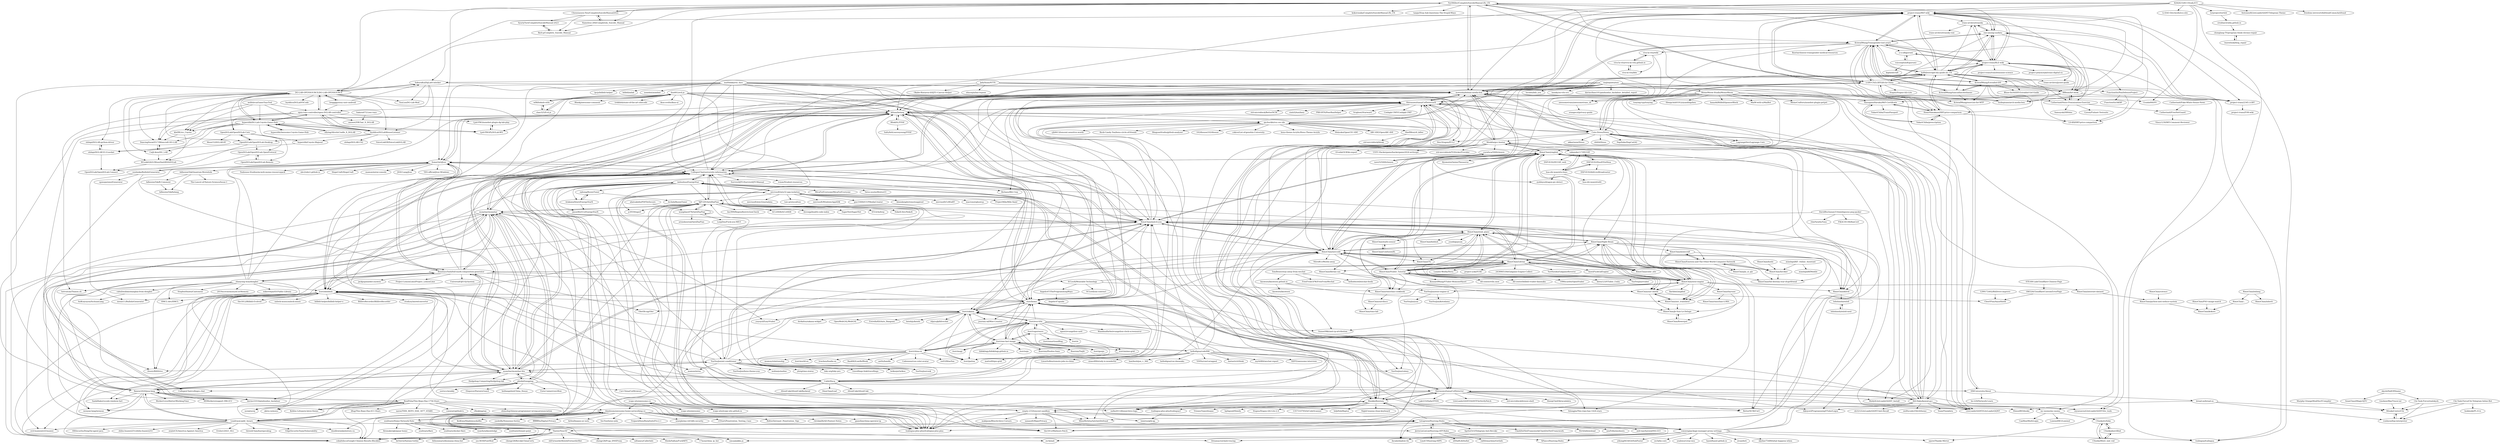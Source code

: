 digraph G {
"YuriMiller/CompleteSuicideManual-Zh_CN" -> "Chenxiaosen-Neo/CompleteSuicideManual2022"
"YuriMiller/CompleteSuicideManual-Zh_CN" -> "Nameless-284/Completely_Suicide_Manual"
"YuriMiller/CompleteSuicideManual-Zh_CN" -> "project-trans/MtF-wiki"
"YuriMiller/CompleteSuicideManual-Zh_CN" -> "LGBT-CN/LGBTQIA-In-China"
"YuriMiller/CompleteSuicideManual-Zh_CN" -> "moesoha/debian-media-box"
"YuriMiller/CompleteSuicideManual-Zh_CN" -> "kokoronaka/CompleteSuicideManual-Zh_CN"
"YuriMiller/CompleteSuicideManual-Zh_CN" -> "KristallWang/Transgender-lost-years"
"YuriMiller/CompleteSuicideManual-Zh_CN" -> "SakuraKoi/DgLabUnlocker"
"YuriMiller/CompleteSuicideManual-Zh_CN" -> "one-among-us/data"
"YuriMiller/CompleteSuicideManual-Zh_CN" -> "HomoYamakaze/HRT-price-comparison"
"YuriMiller/CompleteSuicideManual-Zh_CN" -> "lydlid/estrogel-diy-guide-zh_CN"
"YuriMiller/CompleteSuicideManual-Zh_CN" -> "SomeOnQ/Jvav"
"YuriMiller/CompleteSuicideManual-Zh_CN" -> "CollegesChat/university-information"
"YuriMiller/CompleteSuicideManual-Zh_CN" -> "tangx/Stop-Ask-Questions-The-Stupid-Ways" ["e"=1]
"YuriMiller/CompleteSuicideManual-Zh_CN" -> "DG-LAB-OPENSOURCE/DG-LAB-OPENSOURCE"
"moesoha/debian-media-box" -> "Isoheptane/arch-media-box"
"moesoha/debian-media-box" -> "project-trans/MtF-wiki"
"moesoha/debian-media-box" -> "KristallWang/Transgender-lost-years"
"moesoha/debian-media-box" -> "LGBT-CN/LGBTQIA-In-China"
"moesoha/debian-media-box" -> "lydlid/estrogel-diy-guide-zh_CN"
"moesoha/debian-media-box" -> "Mosklia/gcc-hentai"
"moesoha/debian-media-box" -> "Cute-Dress/Dress"
"moesoha/debian-media-box" -> "project-trans/RLE-wiki"
"moesoha/debian-media-box" -> "RimoChan/unvcode"
"moesoha/debian-media-box" -> "Icalingua-plus-plus/Icalingua-plus-plus" ["e"=1]
"moesoha/debian-media-box" -> "Icalingua/Icalingua" ["e"=1]
"moesoha/debian-media-box" -> "ShirasawaSama/CefDetectorX"
"moesoha/debian-media-box" -> "YuriMiller/CompleteSuicideManual-Zh_CN"
"moesoha/debian-media-box" -> "CollegesChat/university-information"
"moesoha/debian-media-box" -> "SomeOnQ/Jvav"
"comwrg/package-manager-proxy-settings" -> "opsre/Thanks-Mirror" ["e"=1]
"comwrg/package-manager-proxy-settings" -> "Dreamacro/clash-tracing" ["e"=1]
"comwrg/package-manager-proxy-settings" -> "yihong0618/GitHubPoster" ["e"=1]
"comwrg/package-manager-proxy-settings" -> "zu1k/nali" ["e"=1]
"comwrg/package-manager-proxy-settings" -> "cobaltdisco/Google-Chinese-Results-Blocklist" ["e"=1]
"comwrg/package-manager-proxy-settings" -> "zu1k/bs-core" ["e"=1]
"comwrg/package-manager-proxy-settings" -> "RimoChan/unvcode"
"comwrg/package-manager-proxy-settings" -> "yeahwu/v2ray-wss" ["e"=1]
"comwrg/package-manager-proxy-settings" -> "imbushuo/EnergyStar"
"comwrg/package-manager-proxy-settings" -> "haoel/haoel.github.io" ["e"=1]
"comwrg/package-manager-proxy-settings" -> "RimoChan/match-you"
"comwrg/package-manager-proxy-settings" -> "sivan/heti" ["e"=1]
"comwrg/package-manager-proxy-settings" -> "Icalingua/Icalingua" ["e"=1]
"comwrg/package-manager-proxy-settings" -> "skyline75489/what-happens-when" ["e"=1]
"comwrg/package-manager-proxy-settings" -> "ihciah/shadow-tls" ["e"=1]
"abatsakidis/PDFDeSecure" -> "wangdaye078/AntiZhaPian"
"icopy-site/awesome-cn" -> "icopy-site/awesome"
"icopy-site/awesome-cn" -> "blanboom/awesome-home-networking-cn"
"icopy-site/awesome-cn" -> "icopy-site/icopy-site.github.io"
"KristallWang/Estradiol-DIY" -> "lydlid/estrogel-diy-guide-zh_CN"
"KristallWang/Estradiol-DIY" -> "KristallWang/Transgender-lost-years"
"KristallWang/Estradiol-DIY" -> "KristallWang/tiancaifancheshaonv"
"KristallWang/Estradiol-DIY" -> "Bluse-liu50/DIY-Estradiol-Gel-Guide"
"KristallWang/Estradiol-DIY" -> "KristallWang/exercise-for-MTF"
"KristallWang/Estradiol-DIY" -> "HomoYamakaze/HRT-price-comparison"
"KristallWang/Estradiol-DIY" -> "BBleae/hrt-book"
"KristallWang/Estradiol-DIY" -> "Catherina0/Voice-Feminisation-Exercise"
"RimoChan/Librian" -> "RimoChan/Vtuber_Tutorial"
"RimoChan/Librian" -> "project-yuki/YUKI" ["e"=1]
"RimoChan/Librian" -> "RimoChan/yinglish"
"RimoChan/Librian" -> "RimoChan/unvcode"
"RimoChan/Librian" -> "RimoChan/unv-shield"
"RimoChan/Librian" -> "BeautyyuYanli/full-mark-composition-generator"
"RimoChan/Librian" -> "2439905184/Galgame-Engine-Collect" ["e"=1]
"RimoChan/Librian" -> "YuriSizuku/GalgameReverse" ["e"=1]
"RimoChan/Librian" -> "Inori/FuckGalEngine" ["e"=1]
"RimoChan/Librian" -> "RimoChan/librian-can"
"RimoChan/Librian" -> "RimoChan/sese-engine"
"RimoChan/Librian" -> "RimoChan/Night-Beam"
"RimoChan/Librian" -> "RimoChan/match-you"
"RimoChan/Librian" -> "Lunatic-Works/Nova" ["e"=1]
"RimoChan/Librian" -> "RimoChan/color_site"
"icopy-site/awesome" -> "icopy-site/awesome-cn"
"ubc2/ubc2.github.io" -> "SomeOnQ/Jvav"
"Angelic47/TheProgrammingWays" -> "Angelic47/guide"
"SCLeoX/Wearable-Technology" -> "SCLeoX/sm-contract"
"SCLeoX/Wearable-Technology" -> "RimoChan/rimochan-cookbook"
"SCLeoX/Wearable-Technology" -> "Angelic47/TheProgrammingWays"
"SCLeoX/Wearable-Technology" -> "RimoChan/Librian"
"RimoChan/minecraft" -> "RimoChan/Einstein-and-The-Other-World-Computer-Network"
"RimoChan/minecraft" -> "RimoChan/the-destiny-star-of-girlfriend"
"RimoChan/minecraft" -> "RimoChan/Invoker"
"RimoChan/minecraft" -> "RimoChan/jiu_zi_qie"
"lolishinshi/exloli" -> "lolishinshi/exloli-next"
"KristallWang/Transgender-lost-years" -> "project-trans/MtF-wiki"
"KristallWang/Transgender-lost-years" -> "KristallWang/Estradiol-DIY"
"KristallWang/Transgender-lost-years" -> "KristallWang/tiancaifancheshaonv"
"KristallWang/Transgender-lost-years" -> "project-trans/RLE-wiki"
"KristallWang/Transgender-lost-years" -> "lydlid/estrogel-diy-guide-zh_CN"
"KristallWang/Transgender-lost-years" -> "moesoha/debian-media-box"
"KristallWang/Transgender-lost-years" -> "BBleae/hrt-book"
"KristallWang/Transgender-lost-years" -> "LGBT-CN/LGBTQIA-In-China"
"KristallWang/Transgender-lost-years" -> "one-among-us/data"
"KristallWang/Transgender-lost-years" -> "awesometrans/awesometrans_zh"
"KristallWang/Transgender-lost-years" -> "KristallWang/exercise-for-MTF"
"KristallWang/Transgender-lost-years" -> "fluoria/chinese-transgender-medical-resources"
"KristallWang/Transgender-lost-years" -> "HomoYamakaze/HRT-price-comparison"
"KristallWang/Transgender-lost-years" -> "viva-la-vita/wiki"
"KristallWang/Transgender-lost-years" -> "u-u-z/kigurumi"
"KristallWang/tiancaifancheshaonv" -> "KristallWang/exercise-for-MTF"
"KristallWang/tiancaifancheshaonv" -> "KristallWang/Estradiol-DIY"
"KristallWang/tiancaifancheshaonv" -> "KristallWang/Transgender-lost-years"
"RimoChan/hoshi" -> "RimoChan/Invoker"
"RimoChan/Invoker" -> "RimoChan/the-destiny-star-of-girlfriend"
"RimoChan/Invoker" -> "RimoChan/Einstein-and-The-Other-World-Computer-Network"
"RimoChan/Einstein-and-The-Other-World-Computer-Network" -> "RimoChan/the-destiny-star-of-girlfriend"
"RimoChan/Einstein-and-The-Other-World-Computer-Network" -> "RimoChan/Invoker"
"RimoChan/Einstein-and-The-Other-World-Computer-Network" -> "RimoChan/minecraft"
"RimoChan/Einstein-and-The-Other-World-Computer-Network" -> "RimoChan/jiu_zi_qie"
"itorr/nbnhhsh" -> "cobaltdisco/Google-Chinese-Results-Blocklist" ["e"=1]
"itorr/nbnhhsh" -> "menzi11/BullshitGenerator" ["e"=1]
"itorr/nbnhhsh" -> "xmcp/pakku.js" ["e"=1]
"itorr/nbnhhsh" -> "the1812/Bilibili-Evolved" ["e"=1]
"itorr/nbnhhsh" -> "unlock-music/unlock-music" ["e"=1]
"itorr/nbnhhsh" -> "wenyan-lang/wenyan" ["e"=1]
"itorr/nbnhhsh" -> "mamoe/mirai" ["e"=1]
"itorr/nbnhhsh" -> "CollegesChat/university-information"
"itorr/nbnhhsh" -> "be5invis/Sarasa-Gothic" ["e"=1]
"itorr/nbnhhsh" -> "bilibili-helper/bilibili-helper-o" ["e"=1]
"itorr/nbnhhsh" -> "itorr/homo"
"itorr/nbnhhsh" -> "HMCL-dev/HMCL" ["e"=1]
"itorr/nbnhhsh" -> "BililiveRecorder/BililiveRecorder" ["e"=1]
"itorr/nbnhhsh" -> "studyzy/imewlconverter" ["e"=1]
"itorr/nbnhhsh" -> "SaekiRaku/vscode-rainbow-fart" ["e"=1]
"itorr/homo" -> "itorr/nbnhhsh"
"itorr/homo" -> "itorr/sakana"
"itorr/homo" -> "moesoha/debian-media-box"
"itorr/homo" -> "ShirasawaSama/CefDetectorX"
"itorr/homo" -> "SomeOnQ/Jvav"
"itorr/homo" -> "kifuan/helang"
"itorr/homo" -> "RimoChan/unvcode"
"itorr/homo" -> "nulla2011/bluearchive-logo" ["e"=1]
"itorr/homo" -> "CollegesChat/university-information"
"itorr/homo" -> "Aikoyori/ProgrammingVTuberLogos" ["e"=1]
"itorr/homo" -> "OIerDb-ng/OIer" ["e"=1]
"itorr/homo" -> "journey-ad/Moe-Counter" ["e"=1]
"itorr/homo" -> "ShirasawaSama/CefDetector"
"itorr/homo" -> "RimoChan/match-you"
"itorr/homo" -> "itorr/patina" ["e"=1]
"YunYouJun/air-conditioner" -> "YunYouJun/hexo-theme-yun" ["e"=1]
"YunYouJun/air-conditioner" -> "YunYouJun/cook" ["e"=1]
"YunYouJun/air-conditioner" -> "walinejs/waline" ["e"=1]
"YunYouJun/air-conditioner" -> "YunYouJun/valaxy" ["e"=1]
"YunYouJun/air-conditioner" -> "RimoChan/match-you"
"YunYouJun/air-conditioner" -> "itorr/nbnhhsh"
"YunYouJun/air-conditioner" -> "CollegesChat/university-information"
"YunYouJun/air-conditioner" -> "yb/uptime-status" ["e"=1]
"YunYouJun/air-conditioner" -> "itorr/sakana"
"YunYouJun/air-conditioner" -> "monyhar/monyhar-lite"
"YunYouJun/air-conditioner" -> "lsky-org/lsky-pro" ["e"=1]
"YunYouJun/air-conditioner" -> "travellings-link/travellings" ["e"=1]
"YunYouJun/air-conditioner" -> "mamoe/mirai" ["e"=1]
"YunYouJun/air-conditioner" -> "Hsury/BiliDrive" ["e"=1]
"YunYouJun/air-conditioner" -> "twikoojs/twikoo" ["e"=1]
"LGBT-CN/LGBTQIA-In-China" -> "project-trans/MtF-wiki"
"LGBT-CN/LGBTQIA-In-China" -> "KristallWang/Transgender-lost-years"
"LGBT-CN/LGBTQIA-In-China" -> "moesoha/debian-media-box"
"LGBT-CN/LGBTQIA-In-China" -> "lydlid/estrogel-diy-guide-zh_CN"
"LGBT-CN/LGBTQIA-In-China" -> "one-among-us/data"
"LGBT-CN/LGBTQIA-In-China" -> "YuriMiller/CompleteSuicideManual-Zh_CN"
"LGBT-CN/LGBTQIA-In-China" -> "HMUniversity/About"
"LGBT-CN/LGBTQIA-In-China" -> "Isoheptane/arch-media-box"
"LGBT-CN/LGBTQIA-In-China" -> "Icalingua/Icalingua" ["e"=1]
"LGBT-CN/LGBTQIA-In-China" -> "project-trans/RLE-wiki"
"LGBT-CN/LGBTQIA-In-China" -> "BBleae/hrt-book"
"LGBT-CN/LGBTQIA-In-China" -> "Stapxs/Stapxs-QQ-Lite" ["e"=1]
"LGBT-CN/LGBTQIA-In-China" -> "Cute-Dress/Dress"
"LGBT-CN/LGBTQIA-In-China" -> "project-trans/2345.LGBT"
"LGBT-CN/LGBTQIA-In-China" -> "FunctionSir/PanDefenseProject"
"RimoChan/Night-Beam" -> "RimoChan/steal_piano"
"RimoChan/Night-Beam" -> "RimoChan/kill3d"
"RimoChan/Night-Beam" -> "RimoChan/color_site"
"RimoChan/Night-Beam" -> "RimoChan/rimochan-cookbook"
"RimoChan/Night-Beam" -> "RimoChan/the-destiny-star-of-girlfriend"
"RimoChan/Night-Beam" -> "RimoChan/minecraft"
"RimoChan/Night-Beam" -> "RimoChan/Einstein-and-The-Other-World-Computer-Network"
"RimoChan/Night-Beam" -> "RimoChan/sese-engine"
"RimoChan/Night-Beam" -> "RimoChan/not_translator"
"RimoChan/Night-Beam" -> "RimoChan/Je-Suis-Le-Deluge"
"RimoChan/Night-Beam" -> "RimoChan/unvcode"
"RimoChan/Vtuber_Tutorial" -> "1996scarlet/OpenVtuber" ["e"=1]
"RimoChan/Vtuber_Tutorial" -> "kwea123/VTuber_Unity" ["e"=1]
"RimoChan/Vtuber_Tutorial" -> "RimoChan/Librian"
"RimoChan/Vtuber_Tutorial" -> "RimoChan/sese-engine"
"RimoChan/Vtuber_Tutorial" -> "RimoChan/unv-shield"
"RimoChan/Vtuber_Tutorial" -> "YunYouJun/vtuber"
"RimoChan/Vtuber_Tutorial" -> "RimoChan/unvcode"
"RimoChan/Vtuber_Tutorial" -> "RimoChan/match-you"
"RimoChan/Vtuber_Tutorial" -> "RimoChan/Night-Beam"
"RimoChan/Vtuber_Tutorial" -> "RimoChan/yinglish"
"RimoChan/Vtuber_Tutorial" -> "RimoChan/steal_piano"
"RimoChan/Vtuber_Tutorial" -> "KennardWang/VTuber-MomoseHiyori" ["e"=1]
"RimoChan/Vtuber_Tutorial" -> "RimoChan/rimochan-cookbook"
"RimoChan/Vtuber_Tutorial" -> "dd-center/vtbs.moe" ["e"=1]
"RimoChan/Vtuber_Tutorial" -> "dd-center/bilibili-vtuber-danmaku" ["e"=1]
"zhanyong-wan/dongbei" -> "cabuliwallah/shanghai-from-dongbei"
"zhanyong-wan/dongbei" -> "wenyan-lang/wenyan" ["e"=1]
"zhanyong-wan/dongbei" -> "itorr/nbnhhsh"
"zhanyong-wan/dongbei" -> "RimoChan/match-you"
"zhanyong-wan/dongbei" -> "StepfenShawn/Cantonese" ["e"=1]
"zhanyong-wan/dongbei" -> "2019ncovmemory/nCovMemory" ["e"=1]
"zhanyong-wan/dongbei" -> "Hsury/BiliDrive" ["e"=1]
"zhanyong-wan/dongbei" -> "SomeOnQ/Jvav"
"zhanyong-wan/dongbei" -> "moesoha/debian-media-box"
"zhanyong-wan/dongbei" -> "BeautyyuYanli/full-mark-composition-generator"
"zhanyong-wan/dongbei" -> "kifuan/helang"
"zhanyong-wan/dongbei" -> "HMCL-dev/HMCL" ["e"=1]
"zhanyong-wan/dongbei" -> "hotvulcan/Thanos.sh" ["e"=1]
"zhanyong-wan/dongbei" -> "syzoj/syzoj" ["e"=1]
"zhanyong-wan/dongbei" -> "enkerewpo/OI-Public-Library" ["e"=1]
"soulteary/Home-Network-Note" -> "soulteary/docker-flare" ["e"=1]
"soulteary/Home-Network-Note" -> "ryan4yin/knowledge"
"soulteary/Home-Network-Note" -> "blanboom/awesome-home-networking-cn"
"soulteary/Home-Network-Note" -> "soulteary/tenant-point" ["e"=1]
"soulteary/Home-Network-Note" -> "firemakergk/aquar-home" ["e"=1]
"soulteary/Home-Network-Note" -> "Dreamacro/clash-tracing" ["e"=1]
"soulteary/Home-Network-Note" -> "zu1k/nali" ["e"=1]
"soulteary/Home-Network-Note" -> "soulteary/flare"
"cabuliwallah/shanghai-from-dongbei" -> "AoiKuiyuyou/SichuanLang"
"BeautyyuYanli/full-mark-composition-generator" -> "RimoChan/Librian"
"BeautyyuYanli/full-mark-composition-generator" -> "itorr/nbnhhsh"
"BeautyyuYanli/full-mark-composition-generator" -> "OIerDb-ng/OIer" ["e"=1]
"BeautyyuYanli/full-mark-composition-generator" -> "SomeOnQ/Jvav"
"BeautyyuYanli/full-mark-composition-generator" -> "Hsury/BiliDrive" ["e"=1]
"BeautyyuYanli/full-mark-composition-generator" -> "monyhar/monyhar-lite"
"BeautyyuYanli/full-mark-composition-generator" -> "jackjyq/xiaohei-zuowen"
"BeautyyuYanli/full-mark-composition-generator" -> "monyhar/monyhar"
"BeautyyuYanli/full-mark-composition-generator" -> "moesoha/debian-media-box"
"BeautyyuYanli/full-mark-composition-generator" -> "CollegesChat/university-information"
"BeautyyuYanli/full-mark-composition-generator" -> "Project-LemonLime/Project_LemonLime" ["e"=1]
"BeautyyuYanli/full-mark-composition-generator" -> "SCLeoX/Wearable-Technology"
"BeautyyuYanli/full-mark-composition-generator" -> "itorr/homo"
"BeautyyuYanli/full-mark-composition-generator" -> "zhanyong-wan/dongbei"
"BeautyyuYanli/full-mark-composition-generator" -> "UniversalOJ/UOJ-System" ["e"=1]
"viva-la-vita/viva-la-vita.github.io" -> "viva-la-vita/bbs"
"viva-la-vita/viva-la-vita.github.io" -> "viva-la-vita/wiki"
"itorr/vaporwave" -> "itorr/patina" ["e"=1]
"itorr/vaporwave" -> "itorr/eva-title"
"itorr/vaporwave" -> "itorr/one-last-image"
"itorr/vaporwave" -> "itorr/smartisanBlog"
"itorr/vaporwave" -> "itorr/e" ["e"=1]
"suulnnka/BullshitGenerator" -> "cgoxopx/nmslGenerator" ["e"=1]
"suulnnka/BullshitGenerator" -> "SomeOnQ/Jvav"
"suulnnka/BullshitGenerator" -> "BeautyyuYanli/full-mark-composition-generator"
"suulnnka/BullshitGenerator" -> "menzi11/BullshitGenerator" ["e"=1]
"SomeOnQ/Jvav" -> "JVAV-Lang/Jvav" ["e"=1]
"SomeOnQ/Jvav" -> "TZG-official/Jvav-Windows"
"SomeOnQ/Jvav" -> "Teahouse-Studios/mcwzh-meme-resourcepack" ["e"=1]
"SomeOnQ/Jvav" -> "ubc2/ubc2.github.io"
"SomeOnQ/Jvav" -> "moesoha/debian-media-box"
"SomeOnQ/Jvav" -> "itorr/homo"
"SomeOnQ/Jvav" -> "AdhesionTek/Quantum-Wormhole"
"SomeOnQ/Jvav" -> "BeautyyuYanli/full-mark-composition-generator"
"SomeOnQ/Jvav" -> "suulnnka/BullshitGenerator"
"SomeOnQ/Jvav" -> "monyhar/monyhar-lite"
"SomeOnQ/Jvav" -> "SlopeCraft/SlopeCraft" ["e"=1]
"SomeOnQ/Jvav" -> "RimoChan/yinglish"
"SomeOnQ/Jvav" -> "mamoe/mirai-console" ["e"=1]
"SomeOnQ/Jvav" -> "CollegesChat/university-information"
"SomeOnQ/Jvav" -> "Hsury/BiliDrive" ["e"=1]
"blanboom/awesome-home-networking-cn" -> "yaoleifly/Nonsense-Series" ["e"=1]
"blanboom/awesome-home-networking-cn" -> "ffffffff0x/Digital-Privacy" ["e"=1]
"blanboom/awesome-home-networking-cn" -> "cobaltdisco/Google-Chinese-Results-Blocklist" ["e"=1]
"blanboom/awesome-home-networking-cn" -> "Airboi/bypass-av-note" ["e"=1]
"blanboom/awesome-home-networking-cn" -> "soulteary/Home-Network-Note"
"blanboom/awesome-home-networking-cn" -> "comwrg/package-manager-proxy-settings"
"blanboom/awesome-home-networking-cn" -> "LeadroyaL/pdd_3years"
"blanboom/awesome-home-networking-cn" -> "SecYouth/sec-jobs" ["e"=1]
"blanboom/awesome-home-networking-cn" -> "TrojanAZhen/BurpSuitePro-2.1" ["e"=1]
"blanboom/awesome-home-networking-cn" -> "neargle/my-re0-k8s-security" ["e"=1]
"blanboom/awesome-home-networking-cn" -> "r35tart/Penetration_Testing_Case" ["e"=1]
"blanboom/awesome-home-networking-cn" -> "Ridter/Intranet_Penetration_Tips" ["e"=1]
"blanboom/awesome-home-networking-cn" -> "chriskaliX/AD-Pentest-Notes" ["e"=1]
"blanboom/awesome-home-networking-cn" -> "gaoyifan/china-operator-ip" ["e"=1]
"blanboom/awesome-home-networking-cn" -> "KeiKinn/ShadowsocksBio" ["e"=1]
"leegggg/sissy-univ-android" -> "SakuraKoi/DgLabUnlocker"
"leegggg/sissy-univ-android" -> "DG-LAB-OPENSOURCE/DG-LAB-OPENSOURCE"
"leegggg/sissy-univ-android" -> "open-toys-controller/open-DGLAB-controller"
"RimoChan/color_site" -> "RimoChan/steal_piano"
"1299172402/BiliDrive-improve" -> "ChenYFan/AnyaShield"
"OpenDGLab/OpenDGLab-Core" -> "OpenDGLab/OpenDGLab-Desktop"
"OpenDGLab/OpenDGLab-Core" -> "OpenDGLab/OpenDGLab-Remote"
"OpenDGLab/OpenDGLab-Core" -> "OpenDGLab/OpenDGLab-OpenProtocol"
"OpenDGLab/OpenDGLab-Core" -> "MossCG/DGLAB-BT"
"STEAM-Lab/Cloudflare-Chinese-Page" -> "186526/CloudflareCustomErrorPage"
"RimoChan/PSO-image-match" -> "RimoChan/kokoro"
"bread-os/bread-os" -> "Himself65/books"
"bread-os/bread-os" -> "MisakaCenter/Chi"
"bread-os/bread-os" -> "vonhyou/lisp-interpreter"
"OpenDGLab/OpenDGLab-Remote" -> "OpenDGLab/OpenDGLab-OpenProtocol"
"MisakaCenter/Chi" -> "vonhyou/lisp-interpreter"
"Chi-Task-Force/realskyzh" -> "MisakaCenter/Chi"
"Chi-Task-Force/realskyzh" -> "vonhyou/lisp-interpreter"
"duo001/evil.js" -> "wll8/lodash-utils"
"duo001/evil.js" -> "chao325/Evil.js"
"duo001/evil.js" -> "kifuan/helang"
"duo001/evil.js" -> "Blankj/awesome-comment" ["e"=1]
"duo001/evil.js" -> "trekhleb/state-of-the-art-shitcode" ["e"=1]
"duo001/evil.js" -> "akira-cn/moyu" ["e"=1]
"duo001/evil.js" -> "itorr/homo"
"duo001/evil.js" -> "hotvulcan/Thanos.sh" ["e"=1]
"duo001/evil.js" -> "ikun-svelte/ikun-ui" ["e"=1]
"duo001/evil.js" -> "itorr/nbnhhsh"
"duo001/evil.js" -> "RimoChan/unvcode"
"duo001/evil.js" -> "RimoChan/match-you"
"duo001/evil.js" -> "LiteLoaderQQNT/LiteLoaderQQNT" ["e"=1]
"duo001/evil.js" -> "ShirasawaSama/CefDetectorX"
"duo001/evil.js" -> "YunYouJun/cook" ["e"=1]
"knowsex/knowsex.github.io" -> "knowsex/knowsex"
"knowsex/knowsex.github.io" -> "YunYouJun/sese-engine-ui"
"knowsex/knowsex.github.io" -> "RimoChan/not_translator"
"RimoChan/unvcode" -> "RimoChan/yinglish"
"RimoChan/unvcode" -> "RimoChan/match-you"
"RimoChan/unvcode" -> "SunsetMkt/anti-ip-attribution" ["e"=1]
"RimoChan/unvcode" -> "RimoChan/Librian"
"RimoChan/unvcode" -> "RimoChan/Night-Beam"
"RimoChan/unvcode" -> "NitroRCr/Words-away" ["e"=1]
"RimoChan/unvcode" -> "RimoChan/Vtuber_Tutorial"
"RimoChan/unvcode" -> "RimoChan/sese-engine"
"RimoChan/unvcode" -> "moesoha/debian-media-box"
"RimoChan/unvcode" -> "RimoChan/kill3d"
"RimoChan/unvcode" -> "Icalingua-plus-plus/Icalingua-plus-plus" ["e"=1]
"RimoChan/unvcode" -> "RimoChan/steal_piano"
"RimoChan/unvcode" -> "RimoChan/i7h"
"RimoChan/unvcode" -> "XJP-GIT/AntiZhaPian"
"RimoChan/unvcode" -> "RimoChan/unv-shield"
"XJP-GIT/AntiZhaPian" -> "ilovexjp/health-code-index" ["e"=1]
"XJP-GIT/AntiZhaPian" -> "SagerNet/SagerNet" ["e"=1]
"XJP-GIT/AntiZhaPian" -> "cobaltdisco/Google-Chinese-Results-Blocklist" ["e"=1]
"XJP-GIT/AntiZhaPian" -> "the1812/Malware-Patch" ["e"=1]
"XJP-GIT/AntiZhaPian" -> "MinaMichita/AntiAntiDefraud" ["e"=1]
"XJP-GIT/AntiZhaPian" -> "ihciah/shadow-tls" ["e"=1]
"XJP-GIT/AntiZhaPian" -> "Icalingua-plus-plus/Icalingua-plus-plus" ["e"=1]
"XJP-GIT/AntiZhaPian" -> "yc9559/uperf" ["e"=1]
"XJP-GIT/AntiZhaPian" -> "XTLS/AnXray" ["e"=1]
"XJP-GIT/AntiZhaPian" -> "wangdaye078/AntiZhaPian"
"XJP-GIT/AntiZhaPian" -> "NekoX-Dev/NekoX" ["e"=1]
"XJP-GIT/AntiZhaPian" -> "lmc999/RegionRestrictionCheck" ["e"=1]
"XJP-GIT/AntiZhaPian" -> "CollegesChat/university-information"
"XJP-GIT/AntiZhaPian" -> "monyhar/monyhar"
"XJP-GIT/AntiZhaPian" -> "ACL4SSR/ACL4SSR" ["e"=1]
"maHidaka/ros_face" -> "kifuan/helang"
"maHidaka/ros_face" -> "RimoChan/match-you"
"maHidaka/ros_face" -> "itorr/homo"
"maHidaka/ros_face" -> "ShirasawaSama/CefDetectorX"
"maHidaka/ros_face" -> "itorr/sakana"
"maHidaka/ros_face" -> "moesoha/debian-media-box"
"maHidaka/ros_face" -> "RimoChan/unvcode"
"maHidaka/ros_face" -> "CollegesChat/university-information"
"maHidaka/ros_face" -> "yuyuyzl/EasyVtuber" ["e"=1]
"maHidaka/ros_face" -> "itorr/nbnhhsh"
"maHidaka/ros_face" -> "SomeOnQ/Jvav"
"maHidaka/ros_face" -> "ipcjs/bilibili-helper" ["e"=1]
"maHidaka/ros_face" -> "bilibili/ailab" ["e"=1]
"maHidaka/ros_face" -> "davinci1010/pinduoduo_backdoor" ["e"=1]
"maHidaka/ros_face" -> "nonebot/nonebot" ["e"=1]
"HMUniversity/About" -> "LGBT-CN/LGBTQIA-In-China"
"HMUniversity/About" -> "bread-os/bread-os"
"HMUniversity/About" -> "ho-229/Network-Learn"
"CollegesChat/colleges.chat" -> "CollegesChat/university-information"
"flaneur2020/pua-lang" -> "monyhar/monyhar"
"flaneur2020/pua-lang" -> "monyhar/monyhar-lite"
"flaneur2020/pua-lang" -> "LeadroyaL/pdd_3years"
"flaneur2020/pua-lang" -> "itorr/nbnhhsh"
"flaneur2020/pua-lang" -> "wenyan-lang/wenyan" ["e"=1]
"flaneur2020/pua-lang" -> "kifuan/helang"
"flaneur2020/pua-lang" -> "WorkerLivesMatter/WorkingTime" ["e"=1]
"flaneur2020/pua-lang" -> "SaekiRaku/vscode-rainbow-fart" ["e"=1]
"flaneur2020/pua-lang" -> "cobaltdisco/Google-Chinese-Results-Blocklist" ["e"=1]
"flaneur2020/pua-lang" -> "davinci1010/pinduoduo_backdoor" ["e"=1]
"flaneur2020/pua-lang" -> "BeautyyuYanli/full-mark-composition-generator"
"flaneur2020/pua-lang" -> "RimoChan/match-you"
"flaneur2020/pua-lang" -> "RealPeha/This-Repo-Has-1756-Stars"
"flaneur2020/pua-lang" -> "phodal/tangping"
"flaneur2020/pua-lang" -> "MSWorkers/support.996.ICU" ["e"=1]
"CollegesChat/university-information" -> "CollegesChat/colleges.chat"
"CollegesChat/university-information" -> "itorr/nbnhhsh"
"CollegesChat/university-information" -> "project-trans/MtF-wiki"
"CollegesChat/university-information" -> "XJP-GIT/AntiZhaPian"
"CollegesChat/university-information" -> "moesoha/debian-media-box"
"CollegesChat/university-information" -> "Icalingua-plus-plus/Icalingua-plus-plus" ["e"=1]
"CollegesChat/university-information" -> "cobaltdisco/Google-Chinese-Results-Blocklist" ["e"=1]
"CollegesChat/university-information" -> "kifuan/helang"
"CollegesChat/university-information" -> "RimoChan/match-you"
"CollegesChat/university-information" -> "ShirasawaSama/CefDetectorX"
"CollegesChat/university-information" -> "monyhar/monyhar-lite"
"CollegesChat/university-information" -> "monyhar/monyhar"
"CollegesChat/university-information" -> "imbushuo/EnergyStar"
"CollegesChat/university-information" -> "SurviveSJTU/SurviveSJTUManual" ["e"=1]
"CollegesChat/university-information" -> "ivmm/Student-resources" ["e"=1]
"monyhar/monyhar" -> "monyhar/monyhar-lite"
"monyhar/monyhar" -> "evil-huawei/evil-huawei" ["e"=1]
"monyhar/monyhar" -> "kifuan/helang"
"monyhar/monyhar" -> "XJP-GIT/AntiZhaPian"
"monyhar/monyhar" -> "flaneur2020/pua-lang"
"monyhar/monyhar" -> "itorr/nbnhhsh"
"monyhar/monyhar" -> "CollegesChat/university-information"
"monyhar/monyhar" -> "davinci1010/pinduoduo_backdoor" ["e"=1]
"monyhar/monyhar" -> "Hedgehog-Computing/hedgehog-lab" ["e"=1]
"monyhar/monyhar" -> "RimoChan/match-you"
"monyhar/monyhar" -> "cobaltdisco/Google-Chinese-Results-Blocklist" ["e"=1]
"monyhar/monyhar" -> "Icalingua-plus-plus/Icalingua-plus-plus" ["e"=1]
"monyhar/monyhar" -> "BeautyyuYanli/full-mark-composition-generator"
"monyhar/monyhar" -> "YunYouJun/air-conditioner"
"monyhar/monyhar" -> "phodal/tangping"
"monyhar/monyhar-lite" -> "monyhar/monyhar"
"monyhar/monyhar-lite" -> "kifuan/helang"
"monyhar/monyhar-lite" -> "CollegesChat/university-information"
"monyhar/monyhar-lite" -> "XJP-GIT/AntiZhaPian"
"monyhar/monyhar-lite" -> "RimoChan/match-you"
"monyhar/monyhar-lite" -> "evil-huawei/evil-huawei" ["e"=1]
"monyhar/monyhar-lite" -> "Hedgehog-Computing/hedgehog-lab" ["e"=1]
"monyhar/monyhar-lite" -> "flaneur2020/pua-lang"
"monyhar/monyhar-lite" -> "SomeOnQ/Jvav"
"monyhar/monyhar-lite" -> "YunYouJun/air-conditioner"
"monyhar/monyhar-lite" -> "BeautyyuYanli/full-mark-composition-generator"
"monyhar/monyhar-lite" -> "itorr/nbnhhsh"
"monyhar/monyhar-lite" -> "Icalingua-plus-plus/Icalingua-plus-plus" ["e"=1]
"monyhar/monyhar-lite" -> "Uahh/Slscq"
"monyhar/monyhar-lite" -> "phodal/tangping"
"viva-la-vita/wiki" -> "viva-la-vita/viva-la-vita.github.io"
"viva-la-vita/wiki" -> "viva-la-vita/bbs"
"viva-la-vita/wiki" -> "awesometrans/awesometrans_zh"
"tutugreen/Huorong-Rules" -> "JerryLinLinLin/Huorong-ATP-Rules"
"tutugreen/Huorong-Rules" -> "empty-233/tencent-sandbox"
"tutugreen/Huorong-Rules" -> "SpriteOvO/Telegram-Anti-Revoke" ["e"=1]
"tutugreen/Huorong-Rules" -> "the1812/Malware-Patch" ["e"=1]
"tutugreen/Huorong-Rules" -> "xmcp/pakku.js" ["e"=1]
"tutugreen/Huorong-Rules" -> "ClashDotNetFramework/ClashDotNetFramework" ["e"=1]
"tutugreen/Huorong-Rules" -> "cobaltdisco/Google-Chinese-Results-Blocklist" ["e"=1]
"tutugreen/Huorong-Rules" -> "XPancc/Huorong-Rules"
"tutugreen/Huorong-Rules" -> "Tlaster/YourAV"
"tutugreen/Huorong-Rules" -> "NtrQQ/download" ["e"=1]
"tutugreen/Huorong-Rules" -> "Icalingua-plus-plus/Icalingua-plus-plus" ["e"=1]
"tutugreen/Huorong-Rules" -> "WankkoRee/eaio"
"tutugreen/Huorong-Rules" -> "XJP-GIT/AntiZhaPian"
"tutugreen/Huorong-Rules" -> "neoFelhz/neohosts" ["e"=1]
"tutugreen/Huorong-Rules" -> "mili-tan/AuroraDNS.GUI" ["e"=1]
"awesometrans/awesometrans_zh" -> "orangeczi/privacy-guide"
"DG-LAB-OPENSOURCE/DG-LAB-OPENSOURCE" -> "open-toys-controller/open-DGLAB-controller"
"DG-LAB-OPENSOURCE/DG-LAB-OPENSOURCE" -> "Ljzd-PRO/PyDGLab-WS"
"DG-LAB-OPENSOURCE/DG-LAB-OPENSOURCE" -> "klxf/BLive_Coyote"
"DG-LAB-OPENSOURCE/DG-LAB-OPENSOURCE" -> "hyperzlib/DG-Lab-Coyote-Game-Hub"
"DG-LAB-OPENSOURCE/DG-LAB-OPENSOURCE" -> "SakuraKoi/DgLabUnlocker"
"DG-LAB-OPENSOURCE/DG-LAB-OPENSOURCE" -> "OpenDGLab/OpenDGLab-Core"
"DG-LAB-OPENSOURCE/DG-LAB-OPENSOURCE" -> "CaiJi-ikun/DG_LAB"
"DG-LAB-OPENSOURCE/DG-LAB-OPENSOURCE" -> "lxyddice/DGLabMouseListener"
"DG-LAB-OPENSOURCE/DG-LAB-OPENSOURCE" -> "YuuLuo/DG-Lab-Mod"
"DG-LAB-OPENSOURCE/DG-LAB-OPENSOURCE" -> "leegggg/sissy-univ-android"
"DG-LAB-OPENSOURCE/DG-LAB-OPENSOURCE" -> "DancingSnow0517/Minecraft-DG-LAB"
"DG-LAB-OPENSOURCE/DG-LAB-OPENSOURCE" -> "OpenDGLab/OpenDGLab-Desktop"
"DG-LAB-OPENSOURCE/DG-LAB-OPENSOURCE" -> "M1zukiQAQ1/MuseDashWithDGLab"
"DG-LAB-OPENSOURCE/DG-LAB-OPENSOURCE" -> "lxyddice/DGLabVSCode"
"DG-LAB-OPENSOURCE/DG-LAB-OPENSOURCE" -> "shilapi/DGLAB-python-driver"
"RimoChan/yinglish" -> "RimoChan/unvcode"
"RimoChan/yinglish" -> "RimoChan/color_site"
"RimoChan/yinglish" -> "RimoChan/steal_piano"
"RimoChan/yinglish" -> "RimoChan/match-you"
"RimoChan/yinglish" -> "RimoChan/unv-shield"
"RimoChan/yinglish" -> "RimoChan/Librian"
"RimoChan/yinglish" -> "RimoChan/kill3d"
"RimoChan/yinglish" -> "RimoChan/sese-engine"
"RimoChan/yinglish" -> "RimoChan/Vtuber_Tutorial"
"RimoChan/yinglish" -> "RimoChan/not_translator"
"RimoChan/yinglish" -> "Mosklia/gcc-hentai"
"RimoChan/yinglish" -> "RimoChan/Night-Beam"
"RimoChan/yinglish" -> "SomeOnQ/Jvav"
"RimoChan/yinglish" -> "Kyomotoi/AnimeThesaurus" ["e"=1]
"RimoChan/yinglish" -> "kifuan/helang"
"RealPeha/This-Repo-Has-1756-Stars" -> "iBug/This-Repo-Has-611-Stars" ["e"=1]
"RealPeha/This-Repo-Has-1756-Stars" -> "narze/THIS_REPO_HAS_3077_STARS" ["e"=1]
"RealPeha/This-Repo-Has-1756-Stars" -> "flaneur2020/pua-lang"
"RealPeha/This-Repo-Has-1756-Stars" -> "LeadroyaL/pdd_3years"
"RealPeha/This-Repo-Has-1756-Stars" -> "fslongjin/This-repo-has-1426-stars" ["e"=1]
"RealPeha/This-Repo-Has-1756-Stars" -> "conwnet/github1s" ["e"=1]
"RealPeha/This-Repo-Has-1756-Stars" -> "akira-cn/moyu" ["e"=1]
"RealPeha/This-Repo-Has-1756-Stars" -> "syzoj/syzoj" ["e"=1]
"RealPeha/This-Repo-Has-1756-Stars" -> "blanboom/awesome-home-networking-cn"
"RealPeha/This-Repo-Has-1756-Stars" -> "Keldos-Li/typora-latex-theme" ["e"=1]
"RealPeha/This-Repo-Has-1756-Stars" -> "vfleaking/uoj" ["e"=1]
"RealPeha/This-Repo-Has-1756-Stars" -> "cobaltdisco/Google-Chinese-Results-Blocklist" ["e"=1]
"RealPeha/This-Repo-Has-1756-Stars" -> "shimohq/chinese-programmer-wrong-pronunciation" ["e"=1]
"RealPeha/This-Repo-Has-1756-Stars" -> "wenyan-lang/wenyan" ["e"=1]
"RealPeha/This-Repo-Has-1756-Stars" -> "CollegesChat/university-information"
"project-trans/MtF-wiki" -> "KristallWang/Transgender-lost-years"
"project-trans/MtF-wiki" -> "project-trans/RLE-wiki"
"project-trans/MtF-wiki" -> "lydlid/estrogel-diy-guide-zh_CN"
"project-trans/MtF-wiki" -> "LGBT-CN/LGBTQIA-In-China"
"project-trans/MtF-wiki" -> "one-among-us/data"
"project-trans/MtF-wiki" -> "moesoha/debian-media-box"
"project-trans/MtF-wiki" -> "Icalingua/Icalingua" ["e"=1]
"project-trans/MtF-wiki" -> "BBleae/hrt-book"
"project-trans/MtF-wiki" -> "trans-archive/transky"
"project-trans/MtF-wiki" -> "YuriMiller/CompleteSuicideManual-Zh_CN"
"project-trans/MtF-wiki" -> "KristallWang/Estradiol-DIY"
"project-trans/MtF-wiki" -> "project-trans/2345.LGBT"
"project-trans/MtF-wiki" -> "DG-LAB-OPENSOURCE/DG-LAB-OPENSOURCE"
"project-trans/MtF-wiki" -> "HomoYamakaze/HRT-price-comparison"
"project-trans/MtF-wiki" -> "Isoheptane/arch-media-box"
"phodal/tangping" -> "HMUniversity/About"
"phodal/tangping" -> "monyhar/monyhar"
"phodal/tangping" -> "Enter-tainer/cxx2flow" ["e"=1]
"phodal/tangping" -> "monyhar/monyhar-lite"
"phodal/tangping" -> "LGBT-CN/LGBTQIA-In-China"
"phodal/tangping" -> "sorrycc/weekly" ["e"=1]
"phodal/tangping" -> "Cat-China/CatBrowser"
"phodal/tangping" -> "CollegesChat/colleges.chat"
"phodal/tangping" -> "Elepover/ParentsGuard"
"phodal/tangping" -> "flaneur2020/pua-lang"
"phodal/tangping" -> "beiliangshizi/China_House" ["e"=1]
"LeadroyaL/pdd_3years" -> "flaneur2020/pua-lang"
"LeadroyaL/pdd_3years" -> "blanboom/awesome-home-networking-cn"
"LeadroyaL/pdd_3years" -> "zealotCE/America-Against-America" ["e"=1]
"LeadroyaL/pdd_3years" -> "RealPeha/This-Repo-Has-1756-Stars"
"LeadroyaL/pdd_3years" -> "monyhar/monyhar"
"LeadroyaL/pdd_3years" -> "Ershu1/2021_Hvv" ["e"=1]
"LeadroyaL/pdd_3years" -> "itorr/nbnhhsh"
"LeadroyaL/pdd_3years" -> "monyhar/monyhar-lite"
"LeadroyaL/pdd_3years" -> "evil-huawei/evil-huawei" ["e"=1]
"LeadroyaL/pdd_3years" -> "threedr3am/learnjavabug" ["e"=1]
"LeadroyaL/pdd_3years" -> "EdgeSecurityTeam/Vulnerability" ["e"=1]
"LeadroyaL/pdd_3years" -> "comwrg/package-manager-proxy-settings"
"LeadroyaL/pdd_3years" -> "HXSecurity/DongTai-agent-java" ["e"=1]
"LeadroyaL/pdd_3years" -> "doodlewind/jshistory-cn" ["e"=1]
"LeadroyaL/pdd_3years" -> "zhihu-huawei251/zhihu-huawei251" ["e"=1]
"RimoChan/steal_piano" -> "RimoChan/color_site"
"RimoChan/steal_piano" -> "RimoChan/Night-Beam"
"RimoChan/steal_piano" -> "RimoChan/waifu-sensor"
"RimoChan/steal_piano" -> "RimoChan/librian-can"
"RimoChan/steal_piano" -> "RimoChan/match-you"
"RimoChan/steal_piano" -> "RimoChan/yinglish"
"RimoChan/steal_piano" -> "RimoChan/bnhhsh"
"RimoChan/steal_piano" -> "RimoChan/i7h"
"RimoChan/steal_piano" -> "RimoChan/kill3d"
"RimoChan/steal_piano" -> "RimoChan/rimochan-cookbook"
"RimoChan/steal_piano" -> "RimoChan/Je-Suis-Le-Deluge"
"RimoChan/steal_piano" -> "RimoChan/unv-shield"
"RimoChan/steal_piano" -> "RimoChan/not_translator"
"RimoChan/steal_piano" -> "yuudi/gypsum" ["e"=1]
"RimoChan/kill3d" -> "lolishinshi/exloli"
"Murphy-OrangeMud/SysYCompiler" -> "MisakaCenter/Chi"
"u-u-z/kigurumi" -> "vuicoo/plumKigurumi-"
"u-u-z/kigurumi" -> "project-trans/RLE-wiki"
"TomBener/stay-away-from-wechat" -> "FreeFromGFW/FreeFromWechat"
"TomBener/stay-away-from-wechat" -> "knowsex/knowsex.github.io"
"TomBener/stay-away-from-wechat" -> "hellodword/wechat-feeds" ["e"=1]
"186526/CloudflareCustomErrorPage" -> "ChenYFan/AnyaShield"
"Nameless-284/Completely_Suicide_Manual" -> "Chenxiaosen-Neo/CompleteSuicideManual2022"
"Nameless-284/Completely_Suicide_Manual" -> "fkx4-p/Complete_Suicide_Manual"
"miaolapd/KF_Online_Assistant" -> "miaolapd/KfMobile"
"miaolapd/KF_Online_Assistant" -> "RimoChan/Invoker"
"RimoChan/unv-shield" -> "RimoChan/not_translator"
"RimoChan/unv-shield" -> "RimoChan/Je-Suis-Le-Deluge"
"RimoChan/unv-shield" -> "ChenYFan/AnyaShield"
"RimoChan/cotrace" -> "RimoChan/python-anti-seduce-system"
"OpenDGLab/OpenDGLab-Desktop" -> "OpenDGLab/OpenDGLab-Core"
"OpenDGLab/OpenDGLab-Desktop" -> "OpenDGLab/OpenDGLab-Connect"
"OpenDGLab/OpenDGLab-Desktop" -> "OpenDGLab/OpenDGLab-OpenProtocol"
"OpenDGLab/OpenDGLab-Desktop" -> "shilapi/DGLAB-V2.0-socket"
"RimoChan/rimochan-cookbook" -> "RimoChan/unvdisco"
"RimoChan/loliimg" -> "RimoChan/inherit"
"RimoChan/loliimg" -> "RimoChan/..."
"OpenDGLab/OpenDGLab-OpenProtocol" -> "OpenDGLab/OpenDGLab-Remote"
"OpenDGLab/OpenDGLab-OpenProtocol" -> "OpenDGLab/OpenDGLab-Connect"
"Cat-China/CatBrowser" -> "Himself65/books"
"RimoChan/..." -> "RimoChan/kokoro"
"RimoChan/librian-can" -> "RimoChan/rimo-lab"
"RimoChan/librian-can" -> "RimoChan/rimochan-cookbook"
"RimoChan/unvdisco" -> "RimoChan/rimo-lab"
"trackoor/RayTracer.ml" -> "MisakaCenter/Chi"
"skyzh/HallOfShame" -> "Chi-Task-Force/realskyzh"
"skyzh/HallOfShame" -> "SeanChao/iMagicSJTU" ["e"=1]
"vonhyou/lisp-interpreter" -> "MisakaCenter/Chi"
"Chi-Task-Force/Chi-Telegram-Inline-Bot" -> "MisakaCenter/Chi"
"Chi-Task-Force/Chi-Telegram-Inline-Bot" -> "vonhyou/lisp-interpreter"
"Chi-Task-Force/Chi-Telegram-Inline-Bot" -> "Inokinoki/PL-0-rs"
"itorr/eva-title" -> "itorr/one-last-image"
"itorr/eva-title" -> "itorr/vaporwave"
"itorr/eva-title" -> "itorr/patina" ["e"=1]
"itorr/eva-title" -> "itorr/sakana"
"itorr/eva-title" -> "itorr/magi"
"itorr/eva-title" -> "egoist/evangelion-card"
"itorr/eva-title" -> "Wandmalfarbe/evangelion-clock-screensaver" ["e"=1]
"itorr/eva-title" -> "itorr/china-ex"
"itorr/eva-title" -> "Buernia/Tiejili" ["e"=1]
"itorr/eva-title" -> "itorr/gunjo"
"itorr/eva-title" -> "itorr/anime-grid"
"itorr/eva-title" -> "lomirus/gtk-qq" ["e"=1]
"itorr/eva-title" -> "itorr/homo"
"itorr/eva-title" -> "nulla2011/bluearchive-logo" ["e"=1]
"itorr/eva-title" -> "SunsetMkt/anti-ip-attribution" ["e"=1]
"Uahh/Slscq" -> "CollegesChat/university-information"
"Uahh/Slscq" -> "RimoChan/match-you"
"Uahh/Slscq" -> "monyhar/monyhar-lite"
"Uahh/Slscq" -> "XJP-GIT/AntiZhaPian"
"Uahh/Slscq" -> "kifuan/helang"
"Uahh/Slscq" -> "DinoChan/Loaf" ["e"=1]
"Uahh/Slscq" -> "RimoChan/unvcode"
"Uahh/Slscq" -> "ASoulCnki/ASoulCnki" ["e"=1]
"Uahh/Slscq" -> "itorr/nbnhhsh"
"Uahh/Slscq" -> "ShirasawaSama/CefDetector"
"Uahh/Slscq" -> "monyhar/monyhar"
"Uahh/Slscq" -> "BeautyyuYanli/full-mark-composition-generator"
"Uahh/Slscq" -> "ShirasawaSama/CefDetectorX"
"Uahh/Slscq" -> "itorr/sakana"
"Uahh/Slscq" -> "ASoulCnki/ASoulCnkiBackend" ["e"=1]
"DSP-8192/HuoZiYinShua" -> "sakaneko117/HUOZI"
"DSP-8192/HuoZiYinShua" -> "hua-zhi-wan/otto-hzys"
"DSP-8192/HuoZiYinShua" -> "DSP-8192/biliLiveBroadcaster"
"wangdaye078/AntiZhaPian" -> "arenekosreal/AntiZhaPian"
"wangdaye078/AntiZhaPian" -> "wangdaye078/AntiZhaPian"
"wangdaye078/AntiZhaPian" -> "XJP-GIT/AntiZhaPian"
"wangdaye078/AntiZhaPian" -> "LoopDns/Fuck-you-MIUI" ["e"=1]
"RimoChan/internet-dataset" -> "RimoChan/python-anti-seduce-system"
"BlinkDL/YYDZ" -> "SaltyfishLeavesyoung/YYDZ"
"BlinkDL/YYDZ" -> "kifuan/helang"
"Chenxiaosen-Neo/CompleteSuicideManual2022" -> "fkx4-p/Complete_Suicide_Manual"
"Chenxiaosen-Neo/CompleteSuicideManual2022" -> "Nameless-284/Completely_Suicide_Manual"
"Chenxiaosen-Neo/CompleteSuicideManual2022" -> "SyuriyYuri/CompleteSuicideManual-2023"
"Chenxiaosen-Neo/CompleteSuicideManual2022" -> "YuriMiller/CompleteSuicideManual-Zh_CN"
"one-among-us/data" -> "project-trans/RLE-wiki"
"one-among-us/data" -> "project-trans/MtF-wiki"
"one-among-us/data" -> "lydlid/estrogel-diy-guide-zh_CN"
"one-among-us/data" -> "BBleae/hrt-book"
"one-among-us/data" -> "project-trans/2345.LGBT"
"one-among-us/data" -> "trans-archive/transky"
"one-among-us/data" -> "KristallWang/Transgender-lost-years"
"one-among-us/data" -> "LS-KR/HRT-price-comparison"
"learnthink/blog_repair" -> "chonglang-TV/program-think-chrome-repair"
"RimoChan/match-you" -> "RimoChan/unvcode"
"RimoChan/match-you" -> "RimoChan/steal_piano"
"RimoChan/match-you" -> "RimoChan/sese-engine"
"RimoChan/match-you" -> "RimoChan/yinglish"
"RimoChan/match-you" -> "RimoChan/Vtuber_Tutorial"
"RimoChan/match-you" -> "kifuan/helang"
"RimoChan/match-you" -> "CollegesChat/university-information"
"RimoChan/match-you" -> "fslongjin/This-repo-has-1426-stars" ["e"=1]
"RimoChan/match-you" -> "RimoChan/Librian"
"RimoChan/match-you" -> "YunYouJun/air-conditioner"
"RimoChan/match-you" -> "monyhar/monyhar"
"RimoChan/match-you" -> "itorr/nbnhhsh"
"RimoChan/match-you" -> "moesoha/debian-media-box"
"RimoChan/match-you" -> "monyhar/monyhar-lite"
"RimoChan/match-you" -> "ShirasawaSama/CefDetectorX"
"AdhesionTek/Quantum-Wormhole" -> "AdhesionTek/helang"
"AdhesionTek/Quantum-Wormhole" -> "AdhesionTek/B-Comment"
"AdhesionTek/Quantum-Wormhole" -> "The-Lancet-of-Nature-Science/Issue-1"
"hellodigua/code996" -> "myth984/wechat-report" ["e"=1]
"hellodigua/code996" -> "itorr/one-last-image"
"hellodigua/code996" -> "HZFE/awesome-interview" ["e"=1]
"hellodigua/code996" -> "itorr/sakana"
"hellodigua/code996" -> "LinuxSuRen/remote-jobs-in-china" ["e"=1]
"hellodigua/code996" -> "xioacd99/study-is-wonderful" ["e"=1]
"hellodigua/code996" -> "hax/heshijun_v_360" ["e"=1]
"hellodigua/code996" -> "hellodigua/vue-danmaku" ["e"=1]
"hellodigua/code996" -> "opsre/Thanks-Mirror" ["e"=1]
"hellodigua/code996" -> "YiNNx/cmd-wrapped" ["e"=1]
"hellodigua/code996" -> "doodlewind/jshistory-cn" ["e"=1]
"hellodigua/code996" -> "fantasticit/think" ["e"=1]
"hellodigua/code996" -> "RimoChan/match-you"
"hellodigua/code996" -> "comwrg/package-manager-proxy-settings"
"hellodigua/code996" -> "qxchuckle/vsc-cec-ide"
"RimoChan/sese-engine" -> "YunYouJun/sese-engine-ui"
"RimoChan/sese-engine" -> "RimoChan/unv-shield"
"RimoChan/sese-engine" -> "RimoChan/match-you"
"RimoChan/sese-engine" -> "RimoChan/Vtuber_Tutorial"
"RimoChan/sese-engine" -> "RimoChan/Night-Beam"
"RimoChan/sese-engine" -> "RimoChan/unvcode"
"RimoChan/sese-engine" -> "RimoChan/internet-dataset"
"RimoChan/sese-engine" -> "RimoChan/yinglish"
"RimoChan/sese-engine" -> "RimoChan/steal_piano"
"RimoChan/sese-engine" -> "RimoChan/not_translator"
"RimoChan/sese-engine" -> "flaribbit/imgfind" ["e"=1]
"RimoChan/sese-engine" -> "RimoChan/Librian"
"RimoChan/sese-engine" -> "RimoChan/thyrune"
"RimoChan/sese-engine" -> "YunYouJun/valaxy" ["e"=1]
"RimoChan/sese-engine" -> "RimoChan/kill3d"
"DavidBuchanan314/ambiguous-png-packer" -> "RimoChan/kill3d"
"DavidBuchanan314/ambiguous-png-packer" -> "PIKACHUIM/BanCert"
"DavidBuchanan314/ambiguous-png-packer" -> "IAmPara0x/Yuno"
"DavidBuchanan314/ambiguous-png-packer" -> "RimoChan/match-you"
"YunYouJun/sese-engine-ui" -> "RimoChan/sese-engine"
"YunYouJun/sese-engine-ui" -> "YunYouJun/yun"
"YunYouJun/sese-engine-ui" -> "YunYouJun/kotodama"
"BBleae/hrt-book" -> "project-trans/RLE-wiki"
"BBleae/hrt-book" -> "LS-KR/HRT-price-comparison"
"BBleae/hrt-book" -> "Catherina0/Voice-Feminisation-Exercise"
"BBleae/hrt-book" -> "project-trans/2345.LGBT"
"BBleae/hrt-book" -> "KasuganoHaruku/MtF-Certificate"
"BBleae/hrt-book" -> "awesometrans/awesometrans_zh"
"SakuraKoi/DgLabUnlocker" -> "YuuLuo/DG-Lab-Mod"
"SakuraKoi/DgLabUnlocker" -> "lxyddice/DGLabMouseListener"
"SakuraKoi/DgLabUnlocker" -> "DG-LAB-OPENSOURCE/DG-LAB-OPENSOURCE"
"SakuraKoi/DgLabUnlocker" -> "open-toys-controller/open-DGLAB-controller"
"SakuraKoi/DgLabUnlocker" -> "KasuganoHaruku/MtF-Certificate"
"HomoYamakaze/HRT-price-comparison" -> "KasuganoHaruku/MtF-Certificate"
"HomoYamakaze/HRT-price-comparison" -> "YukariChiba/prescription"
"HomoYamakaze/HRT-price-comparison" -> "lydlid/estrogel-diy-guide-zh_CN"
"HomoYamakaze/HRT-price-comparison" -> "LS-KR/HRT-price-comparison"
"RimoChan/not_translator" -> "RimoChan/Je-Suis-Le-Deluge"
"RimoChan/not_translator" -> "RimoChan/unv-shield"
"RimoChan/python-anti-seduce-system" -> "RimoChan/kokoro"
"fkx4-p/Complete_Suicide_Manual" -> "SyuriyYuri/CompleteSuicideManual-2023"
"RimoChan/Je-Suis-Le-Deluge" -> "RimoChan/flowerpot"
"YukariChiba/prescription" -> "KasuganoHaruku/MtF-Certificate"
"YukariChiba/prescription" -> "HomoYamakaze/HRT-price-comparison"
"zqhong/RyzenTuner" -> "Archeb/RyzenTuner"
"zqhong/RyzenTuner" -> "ArakawaHenri/EnergyStarX"
"ShirasawaSama/CefDetector" -> "ShirasawaSama/CefDetectorX"
"ShirasawaSama/CefDetector" -> "WankkoRee/eaio"
"ShirasawaSama/CefDetector" -> "Lakr233/SafariYYDS"
"ShirasawaSama/CefDetector" -> "Icalingua-plus-plus/Icalingua-plus-plus" ["e"=1]
"ShirasawaSama/CefDetector" -> "LiteLoaderQQNT/LiteLoaderQQNT" ["e"=1]
"ShirasawaSama/CefDetector" -> "nulla2011/bluearchive-logo" ["e"=1]
"ShirasawaSama/CefDetector" -> "LiteLoaderQQNT/QQNTFileVerifyPatch" ["e"=1]
"ShirasawaSama/CefDetector" -> "xiyuesaves/LiteLoaderQQNT-lite_tools" ["e"=1]
"ShirasawaSama/CefDetector" -> "Bill-Haku/kawaii-gcc"
"ShirasawaSama/CefDetector" -> "BetterNCM/UwU" ["e"=1]
"ShirasawaSama/CefDetector" -> "std-microblock/breeze-shell" ["e"=1]
"ShirasawaSama/CefDetector" -> "Mzdyl/LiteLoaderQQNT_Install" ["e"=1]
"ShirasawaSama/CefDetector" -> "MinaMichita/AntiAntiDefraud" ["e"=1]
"ShirasawaSama/CefDetector" -> "itorr/homo"
"ShirasawaSama/CefDetector" -> "SheepChef/Abracadabra" ["e"=1]
"itorr/sakana" -> "dsrkafuu/sakana-widget" ["e"=1]
"itorr/sakana" -> "itorr/one-last-image"
"itorr/sakana" -> "journey-ad/Moe-Counter" ["e"=1]
"itorr/sakana" -> "itorr/eva-title"
"itorr/sakana" -> "OpenWebGAL/WebGAL" ["e"=1]
"itorr/sakana" -> "EstrellaXD/Auto_Bangumi" ["e"=1]
"itorr/sakana" -> "itorr/homo"
"itorr/sakana" -> "itorr/nbnhhsh"
"itorr/sakana" -> "kifuan/helang"
"itorr/sakana" -> "itorr/patina" ["e"=1]
"itorr/sakana" -> "nulla2011/bluearchive-logo" ["e"=1]
"itorr/sakana" -> "RimoChan/unvcode"
"itorr/sakana" -> "yuyuyzl/EasyVtuber" ["e"=1]
"itorr/sakana" -> "koishijs/koishi" ["e"=1]
"itorr/sakana" -> "xfgryujk/blivechat" ["e"=1]
"kifuan/helang" -> "monyhar/monyhar"
"kifuan/helang" -> "fslongjin/This-repo-has-1426-stars" ["e"=1]
"kifuan/helang" -> "Icalingua-plus-plus/Icalingua-plus-plus" ["e"=1]
"kifuan/helang" -> "ShirasawaSama/CefDetectorX"
"kifuan/helang" -> "RimoChan/match-you"
"kifuan/helang" -> "monyhar/monyhar-lite"
"kifuan/helang" -> "CollegesChat/university-information"
"kifuan/helang" -> "itorr/sakana"
"kifuan/helang" -> "moesoha/debian-media-box"
"kifuan/helang" -> "itorr/homo"
"kifuan/helang" -> "BlinkDL/YYDZ"
"kifuan/helang" -> "itorr/nbnhhsh"
"kifuan/helang" -> "Keldos-Li/typora-latex-theme" ["e"=1]
"kifuan/helang" -> "davinci1010/pinduoduo_backdoor" ["e"=1]
"kifuan/helang" -> "qxchuckle/vsc-cec-ide"
"itorr/china-ex" -> "itorr/world-ex" ["e"=1]
"itorr/china-ex" -> "lvwzhen/foodie-ex"
"itorr/china-ex" -> "itorr/one-last-image"
"itorr/china-ex" -> "itorr/sakana"
"itorr/china-ex" -> "itorr/eva-title"
"itorr/china-ex" -> "YunYouJun/cook" ["e"=1]
"itorr/china-ex" -> "itorr/patina" ["e"=1]
"itorr/china-ex" -> "RanKKI/LawRefBook" ["e"=1]
"itorr/china-ex" -> "antfu/handle" ["e"=1]
"itorr/china-ex" -> "YunYouJun/air-conditioner"
"itorr/china-ex" -> "Codennnn/vue-color-avatar" ["e"=1]
"itorr/china-ex" -> "itorr/nbnhhsh"
"itorr/china-ex" -> "tw93/MiaoYan" ["e"=1]
"itorr/china-ex" -> "itorr/homo"
"itorr/china-ex" -> "mumuy/relationship" ["e"=1]
"imbushuo/EnergyStar" -> "JasonWei512/EnergyStarX" ["e"=1]
"imbushuo/EnergyStar" -> "zqhong/RyzenTuner"
"imbushuo/EnergyStar" -> "the1812/Malware-Patch" ["e"=1]
"imbushuo/EnergyStar" -> "ArakawaHenri/EnergyStarX"
"imbushuo/EnergyStar" -> "Icalingua-plus-plus/Icalingua-plus-plus" ["e"=1]
"imbushuo/EnergyStar" -> "cobaltdisco/Google-Chinese-Results-Blocklist" ["e"=1]
"imbushuo/EnergyStar" -> "Richasy/Bili.Uwp" ["e"=1]
"imbushuo/EnergyStar" -> "MicaForEveryone/MicaForEveryone" ["e"=1]
"imbushuo/EnergyStar" -> "CollegesChat/university-information"
"imbushuo/EnergyStar" -> "Tatsu-syo/noMeiryoUI" ["e"=1]
"imbushuo/EnergyStar" -> "microsoft/win32-app-isolation"
"imbushuo/EnergyStar" -> "WankkoRee/eaio"
"imbushuo/EnergyStar" -> "yc9559/uperf" ["e"=1]
"imbushuo/EnergyStar" -> "XJP-GIT/AntiZhaPian"
"imbushuo/EnergyStar" -> "Tlaster/YourAV"
"ShirasawaSama/CefDetectorX" -> "ShirasawaSama/CefDetector"
"ShirasawaSama/CefDetectorX" -> "LiteLoaderQQNT/LiteLoaderQQNT" ["e"=1]
"ShirasawaSama/CefDetectorX" -> "Icalingua-plus-plus/Icalingua-plus-plus" ["e"=1]
"ShirasawaSama/CefDetectorX" -> "BetterNCM/UwU" ["e"=1]
"ShirasawaSama/CefDetectorX" -> "Hex-Dragon/PCL2" ["e"=1]
"ShirasawaSama/CefDetectorX" -> "kifuan/helang"
"ShirasawaSama/CefDetectorX" -> "WankkoRee/eaio"
"ShirasawaSama/CefDetectorX" -> "std-microblock/BetterNCM" ["e"=1]
"ShirasawaSama/CefDetectorX" -> "Mzdyl/LiteLoaderQQNT_Install" ["e"=1]
"ShirasawaSama/CefDetectorX" -> "moesoha/debian-media-box"
"ShirasawaSama/CefDetectorX" -> "cinit/QAuxiliary" ["e"=1]
"ShirasawaSama/CefDetectorX" -> "PBH-BTN/PeerBanHelper" ["e"=1]
"ShirasawaSama/CefDetectorX" -> "Scighost/Starward" ["e"=1]
"ShirasawaSama/CefDetectorX" -> "Richasy/Bili.Uwp" ["e"=1]
"ShirasawaSama/CefDetectorX" -> "Coolapk-UWP/Coolapk-UWP" ["e"=1]
"Cute-Dress/Dress" -> "akkarinnw/Dress" ["e"=1]
"Cute-Dress/Dress" -> "moesoha/debian-media-box"
"Cute-Dress/Dress" -> "LGBT-CN/LGBTQIA-In-China"
"Cute-Dress/Dress" -> "di404/Dress" ["e"=1]
"Cute-Dress/Dress" -> "project-trans/MtF-wiki"
"Cute-Dress/Dress" -> "LiteLoaderQQNT/LiteLoaderQQNT" ["e"=1]
"Cute-Dress/Dress" -> "Hex-Dragon/PCL2" ["e"=1]
"Cute-Dress/Dress" -> "Bill-Haku/kawaii-gcc"
"Cute-Dress/Dress" -> "LagrangeDev/Lagrange.Core" ["e"=1]
"Cute-Dress/Dress" -> "NapNeko/NapCatQQ" ["e"=1]
"Cute-Dress/Dress" -> "Aikoyori/ProgrammingVTuberLogos" ["e"=1]
"Cute-Dress/Dress" -> "ShirasawaSama/CefDetectorX"
"Cute-Dress/Dress" -> "Mosklia/gcc-hentai"
"Cute-Dress/Dress" -> "mc-meme/mc-meme"
"Cute-Dress/Dress" -> "lydlid/estrogel-diy-guide-zh_CN"
"microsoft/win32-app-isolation" -> "empty-233/tencent-sandbox"
"microsoft/win32-app-isolation" -> "WankkoRee/eaio"
"microsoft/win32-app-isolation" -> "imbushuo/EnergyStar"
"microsoft/win32-app-isolation" -> "Icalingua-plus-plus/Icalingua-plus-plus" ["e"=1]
"microsoft/win32-app-isolation" -> "ihciah/shadow-tls" ["e"=1]
"microsoft/win32-app-isolation" -> "microsoft/CsWinRT" ["e"=1]
"microsoft/win32-app-isolation" -> "macronut/ghostcp" ["e"=1]
"microsoft/win32-app-isolation" -> "the1812/Malware-Patch" ["e"=1]
"microsoft/win32-app-isolation" -> "ProjectMile/Mile.Xaml" ["e"=1]
"microsoft/win32-app-isolation" -> "microsoft/win32metadata" ["e"=1]
"microsoft/win32-app-isolation" -> "tuic-protocol/tuic" ["e"=1]
"microsoft/win32-app-isolation" -> "XJP-GIT/AntiZhaPian"
"microsoft/win32-app-isolation" -> "microsoft/WindowsAppSDK" ["e"=1]
"microsoft/win32-app-isolation" -> "gus33000/UUPMediaCreator" ["e"=1]
"microsoft/win32-app-isolation" -> "kimmknight/remoteapptool" ["e"=1]
"sakaneko117/HUOZI" -> "hua-zhi-wan/otto-hzys"
"sakaneko117/HUOZI" -> "DSP-8192/HuoZiYinShua"
"sakaneko117/HUOZI" -> "DSP-8192/HUOZI_web"
"Icalingua-plus-plus/Icalingua3" -> "lomirus/gtk-qq" ["e"=1]
"hua-zhi-wan/otto-hzys" -> "sakaneko117/HUOZI"
"hua-zhi-wan/otto-hzys" -> "hua-zhi-wan/otto64"
"hua-zhi-wan/otto-hzys" -> "DSP-8192/HuoZiYinShua"
"hua-zhi-wan/otto-hzys" -> "zyddnys/dragon-pic-detect"
"RimoChan/i7h" -> "RimoChan/steal_piano"
"JerryLinLinLin/Huorong-ATP-Rules" -> "tutugreen/Huorong-Rules"
"JerryLinLinLin/Huorong-ATP-Rules" -> "Linzh7/Huorong-HIPS"
"JerryLinLinLin/Huorong-ATP-Rules" -> "XPancc/Huorong-Rules"
"JerryLinLinLin/Huorong-ATP-Rules" -> "o0HalfLife0o/list" ["e"=1]
"JerryLinLinLin/Huorong-ATP-Rules" -> "ra66itmachine/GetInfo"
"chao325/Evil.js" -> "duo001/evil.js"
"chao325/Evil.js" -> "wll8/lodash-utils"
"itorr/one-last-image" -> "itorr/eva-title"
"itorr/one-last-image" -> "itorr/gunjo"
"itorr/one-last-image" -> "itorr/sakana"
"itorr/one-last-image" -> "itorr/vaporwave"
"itorr/one-last-image" -> "itorr/patina" ["e"=1]
"itorr/one-last-image" -> "itorr/magi"
"itorr/one-last-image" -> "hellodigua/code996"
"itorr/one-last-image" -> "itorr/sojo" ["e"=1]
"itorr/one-last-image" -> "itorr/china-ex"
"itorr/one-last-image" -> "itorr/anime-grid"
"itorr/one-last-image" -> "Buernia/Tiejili" ["e"=1]
"itorr/one-last-image" -> "RimoChan/match-you"
"itorr/one-last-image" -> "Buernia/Zhudou-Sans" ["e"=1]
"itorr/one-last-image" -> "hibikilogy/hibikilogy.github.io" ["e"=1]
"itorr/one-last-image" -> "itorr/homo"
"wll8/lodash-utils" -> "duo001/evil.js"
"wll8/lodash-utils" -> "chao325/Evil.js"
"itorr/anime-grid" -> "matto49/qxs-grid"
"ArakawaHenri/EnergyStarX" -> "zqhong/RyzenTuner"
"ArakawaHenri/EnergyStarX" -> "JasonWei512/EnergyStarX" ["e"=1]
"project-trans/RLE-wiki" -> "project-trans/transfeminine-science"
"project-trans/RLE-wiki" -> "project-trans/MtF-wiki"
"project-trans/RLE-wiki" -> "trans-archive/transky"
"project-trans/RLE-wiki" -> "project-trans/2345.LGBT"
"project-trans/RLE-wiki" -> "BBleae/hrt-book"
"project-trans/RLE-wiki" -> "one-among-us/data"
"project-trans/RLE-wiki" -> "KristallWang/Transgender-lost-years"
"project-trans/RLE-wiki" -> "FunctionSir/PanDefenseProject"
"project-trans/RLE-wiki" -> "lydlid/estrogel-diy-guide-zh_CN"
"project-trans/RLE-wiki" -> "trans-archive/jyosei-guide"
"project-trans/RLE-wiki" -> "Catherina0/Voice-Feminisation-Exercise"
"project-trans/RLE-wiki" -> "u-u-z/kigurumi"
"project-trans/RLE-wiki" -> "KristallWang/tiancaifancheshaonv"
"project-trans/RLE-wiki" -> "project-polymorph/trans-digital-cn"
"project-trans/2345.LGBT" -> "project-trans/FtM-wiki"
"lydlid/estrogel-diy-guide-zh_CN" -> "KristallWang/Estradiol-DIY"
"lydlid/estrogel-diy-guide-zh_CN" -> "project-trans/MtF-wiki"
"lydlid/estrogel-diy-guide-zh_CN" -> "one-among-us/data"
"lydlid/estrogel-diy-guide-zh_CN" -> "HomoYamakaze/HRT-price-comparison"
"lydlid/estrogel-diy-guide-zh_CN" -> "KristallWang/Transgender-lost-years"
"lydlid/estrogel-diy-guide-zh_CN" -> "project-trans/RLE-wiki"
"lydlid/estrogel-diy-guide-zh_CN" -> "Bluse-liu50/DIY-Estradiol-Gel-Guide"
"lydlid/estrogel-diy-guide-zh_CN" -> "BBleae/hrt-book"
"lydlid/estrogel-diy-guide-zh_CN" -> "trans-archive/transky"
"lydlid/estrogel-diy-guide-zh_CN" -> "LGBT-CN/LGBTQIA-In-China"
"lydlid/estrogel-diy-guide-zh_CN" -> "Catherina0/Voice-Feminisation-Exercise"
"lydlid/estrogel-diy-guide-zh_CN" -> "SakuraKoi/DgLabUnlocker"
"lydlid/estrogel-diy-guide-zh_CN" -> "moesoha/debian-media-box"
"lydlid/estrogel-diy-guide-zh_CN" -> "Isoheptane/arch-media-box"
"lydlid/estrogel-diy-guide-zh_CN" -> "trans-archive/jyosei-guide"
"chonglang-TV/program-think-chrome-repair" -> "learnthink/blog_repair"
"AdhesionTek/B-Comment" -> "AdhesionTek/helang"
"KasuganoHaruku/MtF-Certificate" -> "YukariChiba/TransPassport"
"KasuganoHaruku/MtF-Certificate" -> "HomoYamakaze/HRT-price-comparison"
"KasuganoHaruku/MtF-Certificate" -> "YukariChiba/prescription"
"viva-la-vita/bbs" -> "viva-la-vita/viva-la-vita.github.io"
"Tlaster/YourAV" -> "ysc3839/FontMod" ["e"=1]
"Tlaster/YourAV" -> "cobaltdisco/Google-Chinese-Results-Blocklist" ["e"=1]
"Tlaster/YourAV" -> "chengr28/RevokeChinaCerts" ["e"=1]
"Tlaster/YourAV" -> "ehForwarderBot/ehForwarderBot" ["e"=1]
"Tlaster/YourAV" -> "chengr28/Pcap_DNSProxy" ["e"=1]
"Tlaster/YourAV" -> "imbushuo/EnergyStar"
"Tlaster/YourAV" -> "xdtianyu/CallerInfo" ["e"=1]
"Tlaster/YourAV" -> "RimoChan/unvcode"
"Tlaster/YourAV" -> "HiedaNaKan/FuckMFS" ["e"=1]
"Tlaster/YourAV" -> "tutugreen/Huorong-Rules"
"Tlaster/YourAV" -> "itorr/nbnhhsh"
"Tlaster/YourAV" -> "17mon/china_ip_list" ["e"=1]
"Tlaster/YourAV" -> "xmcp/pakku.js" ["e"=1]
"Tlaster/YourAV" -> "felixonmars/dnsmasq-china-list" ["e"=1]
"Tlaster/YourAV" -> "be5invis/Sarasa-Gothic" ["e"=1]
"majinqiawa/xxn" -> "kifuan/helang"
"majinqiawa/xxn" -> "Bill-Haku/kawaii-gcc"
"majinqiawa/xxn" -> "davincifans101/pinduoduo_backdoor_detailed_report" ["e"=1]
"majinqiawa/xxn" -> "ShirasawaSama/CefDetector"
"majinqiawa/xxn" -> "CollegesChat/university-information"
"majinqiawa/xxn" -> "MemeMeow-Studio/MemeMeow"
"majinqiawa/xxn" -> "Uahh/Slscq"
"majinqiawa/xxn" -> "lucinhu/bili_you" ["e"=1]
"majinqiawa/xxn" -> "ShirasawaSama/CefDetectorX"
"majinqiawa/xxn" -> "davinci1010/pinduoduo_backdoor" ["e"=1]
"majinqiawa/xxn" -> "WankkoRee/eaio"
"majinqiawa/xxn" -> "the1812/Malware-Patch" ["e"=1]
"majinqiawa/xxn" -> "LiteLoaderQQNT/LiteLoaderQQNT" ["e"=1]
"majinqiawa/xxn" -> "SunsetMkt/anti-ip-attribution" ["e"=1]
"majinqiawa/xxn" -> "innnky/so-vits-svc" ["e"=1]
"qxchuckle/vsc-cec-ide" -> "Shiiyuko/OpenCEC-IDE"
"qxchuckle/vsc-cec-ide" -> "ABC-IDE/OpenABC-IDE"
"qxchuckle/vsc-cec-ide" -> "moesoha/debian-media-box"
"qxchuckle/vsc-cec-ide" -> "cjh0613/tencent-sensitive-words" ["e"=1]
"qxchuckle/vsc-cec-ide" -> "ShirasawaSama/CefDetectorX"
"qxchuckle/vsc-cec-ide" -> "Rock-Candy-Tea/hexo-circle-of-friends" ["e"=1]
"qxchuckle/vsc-cec-ide" -> "BingyanStudio/github-analyzer" ["e"=1]
"qxchuckle/vsc-cec-ide" -> "kifuan/helang"
"qxchuckle/vsc-cec-ide" -> "1024house/1024house" ["e"=1]
"qxchuckle/vsc-cec-ide" -> "cokice/List-of-genshin-University"
"qxchuckle/vsc-cec-ide" -> "YunYouJun/valaxy" ["e"=1]
"qxchuckle/vsc-cec-ide" -> "hexo-theme-Acrylic/Hexo-Theme-Acrylic" ["e"=1]
"qxchuckle/vsc-cec-ide" -> "Cute-Dress/Dress"
"qxchuckle/vsc-cec-ide" -> "ShellWen/v8_killer"
"qxchuckle/vsc-cec-ide" -> "RimoChan/match-you"
"Sakura0721/osc-toys" -> "amoeet/VRChat_X_DGLAB"
"empty-233/tencent-sandbox" -> "microsoft/win32-app-isolation"
"empty-233/tencent-sandbox" -> "tutugreen/Huorong-Rules"
"empty-233/tencent-sandbox" -> "WankkoRee/eaio"
"empty-233/tencent-sandbox" -> "Icalingua-plus-plus/Icalingua-plus-plus" ["e"=1]
"empty-233/tencent-sandbox" -> "JerryLinLinLin/Huorong-ATP-Rules"
"empty-233/tencent-sandbox" -> "the1812/Malware-Patch" ["e"=1]
"empty-233/tencent-sandbox" -> "makipom/BlueArchive-Cursors" ["e"=1]
"empty-233/tencent-sandbox" -> "MinaMichita/AntiAntiDefraud" ["e"=1]
"empty-233/tencent-sandbox" -> "xanasoft/MajorPrivacy" ["e"=1]
"WankkoRee/eaio" -> "BetterNCM/UwU" ["e"=1]
"WankkoRee/eaio" -> "ShirasawaSama/CefDetector"
"WankkoRee/eaio" -> "lqzhgood/Shmily" ["e"=1]
"WankkoRee/eaio" -> "ShirasawaSama/CefDetectorX"
"WankkoRee/eaio" -> "microsoft/win32-app-isolation"
"WankkoRee/eaio" -> "Stapxs/Stapxs-QQ-Lite-2.0" ["e"=1]
"WankkoRee/eaio" -> "Icalingua-plus-plus/Icalingua-plus-plus" ["e"=1]
"WankkoRee/eaio" -> "1357310795/QrCodeScanner" ["e"=1]
"WankkoRee/eaio" -> "InfpHub/Raptor" ["e"=1]
"WankkoRee/eaio" -> "imbushuo/EnergyStar"
"WankkoRee/eaio" -> "empty-233/tencent-sandbox"
"WankkoRee/eaio" -> "Nigh/I-wanna-clean-keyboard" ["e"=1]
"WankkoRee/eaio" -> "TrionesType/zhuque" ["e"=1]
"WankkoRee/eaio" -> "the1812/Malware-Patch" ["e"=1]
"WankkoRee/eaio" -> "Icalingua-plus-plus/Icalingua3"
"Isoheptane/arch-media-box" -> "moesoha/debian-media-box"
"Isoheptane/arch-media-box" -> "one-among-us/data"
"ShellWen/v8_killer" -> "std-microblock/blook"
"cirubla/cirubla.github.io" -> "chonglang-TV/program-think-chrome-repair"
"FunctionSir/PanDefenseProject" -> "FunctionSir/AKBP"
"FunctionSir/PanDefenseProject" -> "LS-KR/HRT-price-comparison"
"RimoChan/thyrune" -> "RimoChan/rimochan-LORA"
"RimoChan/thyrune" -> "RimoChan/flowerpot"
"CSneko/toNeko" -> "CSneko/JustARod"
"CSneko/toNeko" -> "CSneko/More_end_rod"
"ABC-IDE/OpenABC-IDE" -> "qxchuckle/vsc-cec-ide"
"RimoChan/flowerpot" -> "RimoChan/Je-Suis-Le-Deluge"
"lolishinshi/exloli-next" -> "lolishinshi/exloli"
"RimoChan/waifu-sensor" -> "RimoChan/ConfusionXL"
"SyuriyYuri/CompleteSuicideManual-2023" -> "fkx4-p/Complete_Suicide_Manual"
"Catherina0/Voice-Feminisation-Exercise" -> "Catherina0/FreeNetGuard"
"Catherina0/Voice-Feminisation-Exercise" -> "BBleae/hrt-book"
"Catherina0/Voice-Feminisation-Exercise" -> "Cynun/Fishnet-Testsuite"
"Catherina0/Voice-Feminisation-Exercise" -> "Samuyuki/SRSdoc"
"Mosklia/gcc-hentai" -> "Bill-Haku/kawaii-gcc"
"Mosklia/gcc-hentai" -> "moesoha/debian-media-box"
"Mosklia/gcc-hentai" -> "RimoChan/yinglish"
"Mosklia/gcc-hentai" -> "OI-wiki/OI-Wiki-export" ["e"=1]
"Mosklia/gcc-hentai" -> "USTC-Hackergame/hackergame2024-writeups" ["e"=1]
"Mosklia/gcc-hentai" -> "std-microblock/TGStickerProvider" ["e"=1]
"Mosklia/gcc-hentai" -> "yurafuca/5000choyen"
"Mosklia/gcc-hentai" -> "BetterNCM/UwU" ["e"=1]
"Mosklia/gcc-hentai" -> "sakaneko117/HUOZI"
"Mosklia/gcc-hentai" -> "ShirasawaSama/CefDetectorX"
"Mosklia/gcc-hentai" -> "nulla2011/bluearchive-logo" ["e"=1]
"Bill-Haku/kawaii-gcc" -> "Mosklia/gcc-hentai"
"Bill-Haku/kawaii-gcc" -> "swiftycode256/clitheme"
"Bill-Haku/kawaii-gcc" -> "moesoha/debian-media-box"
"Bill-Haku/kawaii-gcc" -> "Aikoyori/ProgrammingVTuberLogos" ["e"=1]
"Bill-Haku/kawaii-gcc" -> "nulla2011/bluearchive-logo" ["e"=1]
"Bill-Haku/kawaii-gcc" -> "ShirasawaSama/CefDetectorX"
"Bill-Haku/kawaii-gcc" -> "Cute-Dress/Dress"
"Bill-Haku/kawaii-gcc" -> "ShirasawaSama/CefDetector"
"Bill-Haku/kawaii-gcc" -> "TeamFlos/phira" ["e"=1]
"Bill-Haku/kawaii-gcc" -> "itorr/homo"
"Bill-Haku/kawaii-gcc" -> "mc-meme/mc-meme"
"Bill-Haku/kawaii-gcc" -> "xh321/LiteLoaderQQNT-Anti-Recall" ["e"=1]
"Bill-Haku/kawaii-gcc" -> "xiyuesaves/LiteLoaderQQNT-lite_tools" ["e"=1]
"Bill-Haku/kawaii-gcc" -> "LiteLoaderQQNT/LiteLoaderQQNT" ["e"=1]
"Bill-Haku/kawaii-gcc" -> "RimoChan/yinglish"
"wellshrcn/GameToysTool" -> "lxyddice/DGLabMouseListener"
"wellshrcn/GameToysTool" -> "klxf/BLive_Coyote"
"wellshrcn/GameToysTool" -> "hyperzlib/DG-Lab-Coyote-Game-Hub"
"wellshrcn/GameToysTool" -> "open-toys-controller/open-DGLAB-controller"
"wellshrcn/GameToysTool" -> "DancingSnow0517/Minecraft-DG-LAB"
"open-toys-controller/open-DGLAB-controller" -> "lxyddice/DGLabMouseListener"
"open-toys-controller/open-DGLAB-controller" -> "DG-LAB-OPENSOURCE/DG-LAB-OPENSOURCE"
"open-toys-controller/open-DGLAB-controller" -> "Ljzd-PRO/PyDGLab-WS"
"open-toys-controller/open-DGLAB-controller" -> "hyperzlib/DG-Lab-Coyote-Game-Hub"
"open-toys-controller/open-DGLAB-controller" -> "klxf/BLive_Coyote"
"open-toys-controller/open-DGLAB-controller" -> "OpenDGLab/OpenDGLab-Core"
"open-toys-controller/open-DGLAB-controller" -> "amoeet/VRChat_X_DGLAB"
"open-toys-controller/open-DGLAB-controller" -> "Ljzd-PRO/nonebot-plugin-dg-lab-play"
"open-toys-controller/open-DGLAB-controller" -> "DancingSnow0517/Minecraft-DG-LAB"
"lxyddice/DGLabMouseListener" -> "open-toys-controller/open-DGLAB-controller"
"lxyddice/DGLabMouseListener" -> "hyperzlib/Coyote-Majsoul"
"lxyddice/DGLabMouseListener" -> "shilapi/DGLAB-CS2"
"lxyddice/DGLabMouseListener" -> "OpenDGLab/OpenDGLab-Desktop"
"lxyddice/DGLabMouseListener" -> "VoiceLinkVR/VoiceLinkDGLAB"
"lxyddice/DGLabMouseListener" -> "hyperzlib/DG-Lab-Coyote-Game-Hub"
"Ljzd-PRO/PyDGLab-WS" -> "Ljzd-PRO/nonebot-plugin-dg-lab-play"
"trans-archive/transky" -> "trans-archive/transky-raw"
"trans-archive/transky" -> "project-trans/RLE-wiki"
"trans-archive/transky" -> "one-among-us/data"
"trans-archive/transky" -> "project-trans/2345.LGBT"
"vuicoo/plumKigurumi-" -> "u-u-z/kigurumi"
"vuicoo/plumKigurumi-" -> "kigland/craft"
"klxf/BLive_Coyote" -> "M1zukiQAQ1/MuseDashWithDGLab"
"klxf/BLive_Coyote" -> "DancingSnow0517/Minecraft-DG-LAB"
"CSneko/More_end_rod" -> "CSneko/JustARod"
"CSneko/More_end_rod" -> "CSneko/toNeko"
"torproject/tor4zh" -> "cirubla/cirubla.github.io"
"shilapi/DGLAB-python-driver" -> "shilapi/DGLAB-V2.0-socket"
"Catherina0/FreeNetGuard" -> "Vincy1230/WP-Comment-Reviewer"
"RimoChan/ConfusionXL" -> "RimoChan/waifu-sensor"
"JadyXuan/NTTS" -> "RimoChan/i7h"
"JadyXuan/NTTS" -> "shiyunjin/lan-expose"
"JadyXuan/NTTS" -> "ShirasawaSama/CefDetector"
"JadyXuan/NTTS" -> "Okabe-Rintarou-0/SJTU-Canvas-Helper" ["e"=1]
"JadyXuan/NTTS" -> "kifuan/helang"
"JadyXuan/NTTS" -> "moesoha/debian-media-box"
"CSneko/JustARod" -> "CSneko/More_end_rod"
"CSneko/JustARod" -> "CSneko/toNeko"
"mc-meme/mc-meme" -> "LuminolMC/Luminol" ["e"=1]
"mc-meme/mc-meme" -> "CaaMoe/MultiLogin" ["e"=1]
"mc-meme/mc-meme" -> "CSneko/toNeko"
"CaiJi-ikun/DG_LAB" -> "DancingSnow0517/Minecraft-DG-LAB"
"CaiJi-ikun/DG_LAB" -> "M1zukiQAQ1/MuseDashWithDGLab"
"Ljzd-PRO/nonebot-plugin-dg-lab-play" -> "Ljzd-PRO/PyDGLab-WS"
"hyperzlib/DG-Lab-Coyote-Game-Hub" -> "hyperzlib/Awesome-Coyote-Game-Hub"
"hyperzlib/DG-Lab-Coyote-Game-Hub" -> "sllying/AliceInCradle_X_DGLAB"
"hyperzlib/DG-Lab-Coyote-Game-Hub" -> "lxyddice/DGLabMouseListener"
"hyperzlib/DG-Lab-Coyote-Game-Hub" -> "hyperzlib/Coyote-Majsoul"
"hyperzlib/DG-Lab-Coyote-Game-Hub" -> "open-toys-controller/open-DGLAB-controller"
"hyperzlib/DG-Lab-Coyote-Game-Hub" -> "CaiJi-ikun/DG_LAB"
"hyperzlib/DG-Lab-Coyote-Game-Hub" -> "DancingSnow0517/Minecraft-DG-LAB"
"hyperzlib/DG-Lab-Coyote-Game-Hub" -> "Ljzd-PRO/PyDGLab-WS"
"hyperzlib/DG-Lab-Coyote-Game-Hub" -> "klxf/BLive_Coyote"
"hyperzlib/DG-Lab-Coyote-Game-Hub" -> "shilapi/DGLAB-V2.0-socket"
"hyperzlib/DG-Lab-Coyote-Game-Hub" -> "DG-LAB-OPENSOURCE/DG-LAB-OPENSOURCE"
"DancingSnow0517/Minecraft-DG-LAB" -> "CaiJi-ikun/DG_LAB"
"sllying/AliceInCradle_X_DGLAB" -> "hyperzlib/DG-Lab-Coyote-Game-Hub"
"shilapi/DGLAB-V2.0-socket" -> "shilapi/DGLAB-python-driver"
"shilapi/DGLAB-V2.0-socket" -> "OpenDGLab/OpenDGLab-Connect"
"M1zukiQAQ1/MuseDashWithDGLab" -> "OpenDGLab/OpenDGLab-Connect"
"hyperzlib/Awesome-Coyote-Game-Hub" -> "hyperzlib/DG-Lab-Coyote-Game-Hub"
"hyperzlib/Coyote-Majsoul" -> "M1zukiQAQ1/MuseDashWithDGLab"
"MemeMeow-Studio/MemeMeow" -> "Cicada000/VV" ["e"=1]
"MemeMeow-Studio/MemeMeow" -> "RimoChan/unvcode"
"MemeMeow-Studio/MemeMeow" -> "itorr/homo"
"MemeMeow-Studio/MemeMeow" -> "ShirasawaSama/CefDetectorX"
"MemeMeow-Studio/MemeMeow" -> "hanydd/BilibiliSponsorBlock" ["e"=1]
"MemeMeow-Studio/MemeMeow" -> "MaiM-with-u/MaiBot" ["e"=1]
"MemeMeow-Studio/MemeMeow" -> "Mzdyl/LiteLoaderQQNT_Install" ["e"=1]
"MemeMeow-Studio/MemeMeow" -> "LiteLoaderQQNT/LiteLoaderQQNT" ["e"=1]
"MemeMeow-Studio/MemeMeow" -> "xiyuesaves/LiteLoaderQQNT-lite_tools" ["e"=1]
"MemeMeow-Studio/MemeMeow" -> "RimoChan/yinglish"
"MemeMeow-Studio/MemeMeow" -> "MemeCrafters/nonebot-plugin-petpet" ["e"=1]
"MemeMeow-Studio/MemeMeow" -> "touying-typ/touying" ["e"=1]
"MemeMeow-Studio/MemeMeow" -> "SleepyAsh0191/yiyandingzhen"
"MemeMeow-Studio/MemeMeow" -> "Cute-Dress/Dress"
"MemeMeow-Studio/MemeMeow" -> "LagrangeDev/Lagrange.Core" ["e"=1]
"IQAQI233/611Study.ICU" -> "project-trans/MtF-wiki"
"IQAQI233/611Study.ICU" -> "festoney8/LiteLoaderQQNT-Telegram-Theme" ["e"=1]
"IQAQI233/611Study.ICU" -> "freedom-introvert/biliSendCommAntifraud" ["e"=1]
"IQAQI233/611Study.ICU" -> "moesoha/debian-media-box"
"IQAQI233/611Study.ICU" -> "torproject/tor4zh"
"IQAQI233/611Study.ICU" -> "Li-DAO-Dev/work2icu-site"
"IQAQI233/611Study.ICU" -> "xiyuesaves/LiteLoaderQQNT-lite_tools" ["e"=1]
"IQAQI233/611Study.ICU" -> "MinaMichita/AntiAntiDefraud" ["e"=1]
"IQAQI233/611Study.ICU" -> "CollegesChat/university-information"
"IQAQI233/611Study.ICU" -> "Cicada000/VV" ["e"=1]
"yurafuca/5000choyen" -> "rare25/5000choyen"
"yurafuca/5000choyen" -> "zyddnys/dragon-pic-detect"
"rare25/5000choyen" -> "yurafuca/5000choyen"
"Catherina0/Fake-White-House-News" -> "Catherina0/FreeNetGuard"
"YuriMiller/CompleteSuicideManual-Zh_CN" ["l"="-53.698,-19.62"]
"Chenxiaosen-Neo/CompleteSuicideManual2022" ["l"="-53.727,-19.656"]
"Nameless-284/Completely_Suicide_Manual" ["l"="-53.726,-19.673"]
"project-trans/MtF-wiki" ["l"="-53.699,-19.572"]
"LGBT-CN/LGBTQIA-In-China" ["l"="-53.682,-19.596"]
"moesoha/debian-media-box" ["l"="-53.608,-19.561"]
"kokoronaka/CompleteSuicideManual-Zh_CN" ["l"="-53.702,-19.657"]
"KristallWang/Transgender-lost-years" ["l"="-53.73,-19.577"]
"SakuraKoi/DgLabUnlocker" ["l"="-53.8,-19.65"]
"one-among-us/data" ["l"="-53.726,-19.59"]
"HomoYamakaze/HRT-price-comparison" ["l"="-53.74,-19.61"]
"lydlid/estrogel-diy-guide-zh_CN" ["l"="-53.712,-19.586"]
"SomeOnQ/Jvav" ["l"="-53.556,-19.589"]
"CollegesChat/university-information" ["l"="-53.553,-19.558"]
"tangx/Stop-Ask-Questions-The-Stupid-Ways" ["l"="31.831,-4.098"]
"DG-LAB-OPENSOURCE/DG-LAB-OPENSOURCE" ["l"="-53.835,-19.669"]
"Isoheptane/arch-media-box" ["l"="-53.669,-19.572"]
"Mosklia/gcc-hentai" ["l"="-53.598,-19.467"]
"Cute-Dress/Dress" ["l"="-53.641,-19.553"]
"project-trans/RLE-wiki" ["l"="-53.733,-19.56"]
"RimoChan/unvcode" ["l"="-53.454,-19.498"]
"Icalingua-plus-plus/Icalingua-plus-plus" ["l"="-53.627,-18.702"]
"Icalingua/Icalingua" ["l"="21.079,3.374"]
"ShirasawaSama/CefDetectorX" ["l"="-53.557,-19.524"]
"comwrg/package-manager-proxy-settings" ["l"="-53.424,-19.648"]
"opsre/Thanks-Mirror" ["l"="-62.19,14.9"]
"Dreamacro/clash-tracing" ["l"="-65.261,16.439"]
"yihong0618/GitHubPoster" ["l"="43.48,0.895"]
"zu1k/nali" ["l"="-65.519,16.125"]
"cobaltdisco/Google-Chinese-Results-Blocklist" ["l"="-50.772,14.894"]
"zu1k/bs-core" ["l"="-5.078,17.228"]
"yeahwu/v2ray-wss" ["l"="43.604,0.942"]
"imbushuo/EnergyStar" ["l"="-53.566,-19.433"]
"haoel/haoel.github.io" ["l"="-4.996,17.29"]
"RimoChan/match-you" ["l"="-53.455,-19.541"]
"sivan/heti" ["l"="20.634,1.203"]
"skyline75489/what-happens-when" ["l"="-5.416,20.586"]
"ihciah/shadow-tls" ["l"="-48.946,14.759"]
"abatsakidis/PDFDeSecure" ["l"="-53.505,-19.284"]
"wangdaye078/AntiZhaPian" ["l"="-53.519,-19.375"]
"icopy-site/awesome-cn" ["l"="-53.403,-19.919"]
"icopy-site/awesome" ["l"="-53.382,-19.955"]
"blanboom/awesome-home-networking-cn" ["l"="-53.416,-19.788"]
"icopy-site/icopy-site.github.io" ["l"="-53.421,-19.963"]
"KristallWang/Estradiol-DIY" ["l"="-53.747,-19.592"]
"KristallWang/tiancaifancheshaonv" ["l"="-53.764,-19.57"]
"Bluse-liu50/DIY-Estradiol-Gel-Guide" ["l"="-53.73,-19.62"]
"KristallWang/exercise-for-MTF" ["l"="-53.771,-19.584"]
"BBleae/hrt-book" ["l"="-53.75,-19.58"]
"Catherina0/Voice-Feminisation-Exercise" ["l"="-53.778,-19.564"]
"RimoChan/Librian" ["l"="-53.421,-19.501"]
"RimoChan/Vtuber_Tutorial" ["l"="-53.411,-19.48"]
"project-yuki/YUKI" ["l"="-36.187,19.846"]
"RimoChan/yinglish" ["l"="-53.467,-19.48"]
"RimoChan/unv-shield" ["l"="-53.426,-19.431"]
"BeautyyuYanli/full-mark-composition-generator" ["l"="-53.494,-19.588"]
"2439905184/Galgame-Engine-Collect" ["l"="-36.132,19.775"]
"YuriSizuku/GalgameReverse" ["l"="-36.119,19.75"]
"Inori/FuckGalEngine" ["l"="-36.156,19.763"]
"RimoChan/librian-can" ["l"="-53.376,-19.482"]
"RimoChan/sese-engine" ["l"="-53.408,-19.446"]
"RimoChan/Night-Beam" ["l"="-53.389,-19.449"]
"Lunatic-Works/Nova" ["l"="-36.307,19.655"]
"RimoChan/color_site" ["l"="-53.394,-19.469"]
"ubc2/ubc2.github.io" ["l"="-53.604,-19.628"]
"Angelic47/TheProgrammingWays" ["l"="-53.258,-19.5"]
"Angelic47/guide" ["l"="-53.224,-19.496"]
"SCLeoX/Wearable-Technology" ["l"="-53.346,-19.512"]
"SCLeoX/sm-contract" ["l"="-53.298,-19.505"]
"RimoChan/rimochan-cookbook" ["l"="-53.366,-19.469"]
"RimoChan/minecraft" ["l"="-53.321,-19.421"]
"RimoChan/Einstein-and-The-Other-World-Computer-Network" ["l"="-53.323,-19.407"]
"RimoChan/the-destiny-star-of-girlfriend" ["l"="-53.338,-19.417"]
"RimoChan/Invoker" ["l"="-53.292,-19.391"]
"RimoChan/jiu_zi_qie" ["l"="-53.305,-19.405"]
"lolishinshi/exloli" ["l"="-53.287,-19.409"]
"lolishinshi/exloli-next" ["l"="-53.261,-19.398"]
"awesometrans/awesometrans_zh" ["l"="-53.798,-19.581"]
"fluoria/chinese-transgender-medical-resources" ["l"="-53.754,-19.617"]
"viva-la-vita/wiki" ["l"="-53.834,-19.57"]
"u-u-z/kigurumi" ["l"="-53.771,-19.529"]
"RimoChan/hoshi" ["l"="-53.262,-19.369"]
"itorr/nbnhhsh" ["l"="-53.461,-19.578"]
"menzi11/BullshitGenerator" ["l"="-4.962,17.715"]
"xmcp/pakku.js" ["l"="-53.025,-17.782"]
"the1812/Bilibili-Evolved" ["l"="-48.759,12.954"]
"unlock-music/unlock-music" ["l"="-48.759,13.275"]
"wenyan-lang/wenyan" ["l"="-4.971,17.65"]
"mamoe/mirai" ["l"="-53.668,-18.588"]
"be5invis/Sarasa-Gothic" ["l"="20.589,1.311"]
"bilibili-helper/bilibili-helper-o" ["l"="-52.994,-17.773"]
"itorr/homo" ["l"="-53.484,-19.546"]
"HMCL-dev/HMCL" ["l"="-36.695,-12.521"]
"BililiveRecorder/BililiveRecorder" ["l"="-52.878,-17.677"]
"studyzy/imewlconverter" ["l"="21.254,2.361"]
"SaekiRaku/vscode-rainbow-fart" ["l"="-5.025,17.89"]
"itorr/sakana" ["l"="-53.413,-19.554"]
"kifuan/helang" ["l"="-53.509,-19.56"]
"nulla2011/bluearchive-logo" ["l"="-54.448,-18.222"]
"Aikoyori/ProgrammingVTuberLogos" ["l"="6.197,-40.202"]
"OIerDb-ng/OIer" ["l"="30.459,-29.059"]
"journey-ad/Moe-Counter" ["l"="6.261,-40.246"]
"ShirasawaSama/CefDetector" ["l"="-53.594,-19.494"]
"itorr/patina" ["l"="-5.293,17.543"]
"YunYouJun/air-conditioner" ["l"="-53.443,-19.608"]
"YunYouJun/hexo-theme-yun" ["l"="-42.189,15.106"]
"YunYouJun/cook" ["l"="-4.919,17.503"]
"walinejs/waline" ["l"="-42.206,15.22"]
"YunYouJun/valaxy" ["l"="-7.774,-30.294"]
"yb/uptime-status" ["l"="-45.041,15.092"]
"monyhar/monyhar-lite" ["l"="-53.511,-19.61"]
"lsky-org/lsky-pro" ["l"="-44.932,15.176"]
"travellings-link/travellings" ["l"="-42.185,15.181"]
"Hsury/BiliDrive" ["l"="-53.058,-17.581"]
"twikoojs/twikoo" ["l"="-42.193,15.202"]
"HMUniversity/About" ["l"="-53.669,-19.677"]
"Stapxs/Stapxs-QQ-Lite" ["l"="-53.621,-18.741"]
"project-trans/2345.LGBT" ["l"="-53.719,-19.558"]
"FunctionSir/PanDefenseProject" ["l"="-53.764,-19.596"]
"RimoChan/steal_piano" ["l"="-53.426,-19.457"]
"RimoChan/kill3d" ["l"="-53.38,-19.43"]
"RimoChan/not_translator" ["l"="-53.418,-19.41"]
"RimoChan/Je-Suis-Le-Deluge" ["l"="-53.399,-19.413"]
"1996scarlet/OpenVtuber" ["l"="-31.401,-28.812"]
"kwea123/VTuber_Unity" ["l"="-31.38,-28.783"]
"YunYouJun/vtuber" ["l"="-53.329,-19.48"]
"KennardWang/VTuber-MomoseHiyori" ["l"="-31.376,-28.814"]
"dd-center/vtbs.moe" ["l"="-53.001,-17.635"]
"dd-center/bilibili-vtuber-danmaku" ["l"="-53.034,-17.667"]
"zhanyong-wan/dongbei" ["l"="-53.482,-19.632"]
"cabuliwallah/shanghai-from-dongbei" ["l"="-53.413,-19.703"]
"StepfenShawn/Cantonese" ["l"="-54.357,-14.596"]
"2019ncovmemory/nCovMemory" ["l"="-5.211,17.697"]
"hotvulcan/Thanos.sh" ["l"="-5.13,17.732"]
"syzoj/syzoj" ["l"="30.438,-29.09"]
"enkerewpo/OI-Public-Library" ["l"="30.505,-29.098"]
"soulteary/Home-Network-Note" ["l"="-53.359,-19.843"]
"soulteary/docker-flare" ["l"="-62.507,15.078"]
"ryan4yin/knowledge" ["l"="-53.315,-19.893"]
"soulteary/tenant-point" ["l"="49.911,24.37"]
"firemakergk/aquar-home" ["l"="-62.568,15.08"]
"soulteary/flare" ["l"="-53.316,-19.856"]
"AoiKuiyuyou/SichuanLang" ["l"="-53.383,-19.729"]
"jackjyq/xiaohei-zuowen" ["l"="-53.458,-19.665"]
"monyhar/monyhar" ["l"="-53.528,-19.592"]
"Project-LemonLime/Project_LemonLime" ["l"="30.485,-29.076"]
"UniversalOJ/UOJ-System" ["l"="30.432,-29.074"]
"viva-la-vita/viva-la-vita.github.io" ["l"="-53.864,-19.572"]
"viva-la-vita/bbs" ["l"="-53.876,-19.56"]
"itorr/vaporwave" ["l"="-53.278,-19.605"]
"itorr/eva-title" ["l"="-53.322,-19.566"]
"itorr/one-last-image" ["l"="-53.346,-19.585"]
"itorr/smartisanBlog" ["l"="-53.224,-19.629"]
"itorr/e" ["l"="-45.049,12.738"]
"suulnnka/BullshitGenerator" ["l"="-53.572,-19.624"]
"cgoxopx/nmslGenerator" ["l"="-5.68,17.476"]
"JVAV-Lang/Jvav" ["l"="-52.565,-16.277"]
"TZG-official/Jvav-Windows" ["l"="-53.606,-19.609"]
"Teahouse-Studios/mcwzh-meme-resourcepack" ["l"="-36.668,-12.705"]
"AdhesionTek/Quantum-Wormhole" ["l"="-53.601,-19.704"]
"SlopeCraft/SlopeCraft" ["l"="-35.438,-11.538"]
"mamoe/mirai-console" ["l"="-53.757,-18.653"]
"yaoleifly/Nonsense-Series" ["l"="-44.037,11.807"]
"ffffffff0x/Digital-Privacy" ["l"="-44.6,-29.953"]
"Airboi/bypass-av-note" ["l"="-44.373,-29.487"]
"LeadroyaL/pdd_3years" ["l"="-53.461,-19.701"]
"SecYouth/sec-jobs" ["l"="-44.819,-29.718"]
"TrojanAZhen/BurpSuitePro-2.1" ["l"="-44.588,-29.776"]
"neargle/my-re0-k8s-security" ["l"="-44.376,-29.608"]
"r35tart/Penetration_Testing_Case" ["l"="-44.753,-29.638"]
"Ridter/Intranet_Penetration_Tips" ["l"="-44.723,-29.822"]
"chriskaliX/AD-Pentest-Notes" ["l"="-44.41,-29.631"]
"gaoyifan/china-operator-ip" ["l"="-65.498,16.166"]
"KeiKinn/ShadowsocksBio" ["l"="-50.904,14.799"]
"leegggg/sissy-univ-android" ["l"="-53.828,-19.687"]
"open-toys-controller/open-DGLAB-controller" ["l"="-53.865,-19.665"]
"1299172402/BiliDrive-improve" ["l"="-53.348,-19.306"]
"ChenYFan/AnyaShield" ["l"="-53.369,-19.34"]
"OpenDGLab/OpenDGLab-Core" ["l"="-53.852,-19.715"]
"OpenDGLab/OpenDGLab-Desktop" ["l"="-53.865,-19.708"]
"OpenDGLab/OpenDGLab-Remote" ["l"="-53.865,-19.744"]
"OpenDGLab/OpenDGLab-OpenProtocol" ["l"="-53.869,-19.731"]
"MossCG/DGLAB-BT" ["l"="-53.851,-19.741"]
"STEAM-Lab/Cloudflare-Chinese-Page" ["l"="-53.309,-19.255"]
"186526/CloudflareCustomErrorPage" ["l"="-53.332,-19.287"]
"RimoChan/PSO-image-match" ["l"="-53.088,-19.366"]
"RimoChan/kokoro" ["l"="-53.107,-19.381"]
"bread-os/bread-os" ["l"="-53.691,-19.772"]
"Himself65/books" ["l"="-53.662,-19.752"]
"MisakaCenter/Chi" ["l"="-53.708,-19.828"]
"vonhyou/lisp-interpreter" ["l"="-53.71,-19.815"]
"Chi-Task-Force/realskyzh" ["l"="-53.713,-19.851"]
"duo001/evil.js" ["l"="-53.401,-19.59"]
"wll8/lodash-utils" ["l"="-53.335,-19.634"]
"chao325/Evil.js" ["l"="-53.355,-19.649"]
"Blankj/awesome-comment" ["l"="-5.245,17.528"]
"trekhleb/state-of-the-art-shitcode" ["l"="-5.191,17.468"]
"akira-cn/moyu" ["l"="-49.397,12.816"]
"ikun-svelte/ikun-ui" ["l"="-7.525,-30.403"]
"LiteLoaderQQNT/LiteLoaderQQNT" ["l"="-53.702,-18.704"]
"knowsex/knowsex.github.io" ["l"="-53.393,-19.299"]
"knowsex/knowsex" ["l"="-53.386,-19.272"]
"YunYouJun/sese-engine-ui" ["l"="-53.404,-19.358"]
"SunsetMkt/anti-ip-attribution" ["l"="-50.757,14.583"]
"NitroRCr/Words-away" ["l"="-49.969,13.222"]
"RimoChan/i7h" ["l"="-53.474,-19.45"]
"XJP-GIT/AntiZhaPian" ["l"="-53.542,-19.466"]
"ilovexjp/health-code-index" ["l"="-5.248,17.296"]
"SagerNet/SagerNet" ["l"="-48.657,13.5"]
"the1812/Malware-Patch" ["l"="-49.001,12.794"]
"MinaMichita/AntiAntiDefraud" ["l"="-54.927,10.485"]
"yc9559/uperf" ["l"="-54.956,10.409"]
"XTLS/AnXray" ["l"="-48.587,13.624"]
"NekoX-Dev/NekoX" ["l"="-52.488,9.024"]
"lmc999/RegionRestrictionCheck" ["l"="-46.629,15.019"]
"ACL4SSR/ACL4SSR" ["l"="-50.795,14.845"]
"maHidaka/ros_face" ["l"="-53.496,-19.522"]
"yuyuyzl/EasyVtuber" ["l"="38.219,1.759"]
"ipcjs/bilibili-helper" ["l"="-52.994,-17.84"]
"bilibili/ailab" ["l"="-36.21,20.935"]
"davinci1010/pinduoduo_backdoor" ["l"="56.632,-10.535"]
"nonebot/nonebot" ["l"="-53.697,-18.657"]
"ho-229/Network-Learn" ["l"="-53.681,-19.708"]
"CollegesChat/colleges.chat" ["l"="-53.589,-19.6"]
"flaneur2020/pua-lang" ["l"="-53.508,-19.664"]
"WorkerLivesMatter/WorkingTime" ["l"="-4.804,17.519"]
"RealPeha/This-Repo-Has-1756-Stars" ["l"="-53.489,-19.737"]
"phodal/tangping" ["l"="-53.583,-19.653"]
"MSWorkers/support.996.ICU" ["l"="-4.884,17.781"]
"SurviveSJTU/SurviveSJTUManual" ["l"="-6.406,19.361"]
"ivmm/Student-resources" ["l"="-4.772,17.57"]
"evil-huawei/evil-huawei" ["l"="-5.042,17.654"]
"Hedgehog-Computing/hedgehog-lab" ["l"="-5.2,17.432"]
"Uahh/Slscq" ["l"="-53.519,-19.534"]
"tutugreen/Huorong-Rules" ["l"="-53.625,-19.367"]
"JerryLinLinLin/Huorong-ATP-Rules" ["l"="-53.693,-19.334"]
"empty-233/tencent-sandbox" ["l"="-53.655,-19.385"]
"SpriteOvO/Telegram-Anti-Revoke" ["l"="-48.611,13.765"]
"ClashDotNetFramework/ClashDotNetFramework" ["l"="-48.658,13.574"]
"XPancc/Huorong-Rules" ["l"="-53.662,-19.335"]
"Tlaster/YourAV" ["l"="-53.533,-19.407"]
"NtrQQ/download" ["l"="-49.698,10.384"]
"WankkoRee/eaio" ["l"="-53.611,-19.434"]
"neoFelhz/neohosts" ["l"="-49.234,12.454"]
"mili-tan/AuroraDNS.GUI" ["l"="-65.275,16.315"]
"orangeczi/privacy-guide" ["l"="-53.824,-19.592"]
"Ljzd-PRO/PyDGLab-WS" ["l"="-53.882,-19.656"]
"klxf/BLive_Coyote" ["l"="-53.881,-19.67"]
"hyperzlib/DG-Lab-Coyote-Game-Hub" ["l"="-53.885,-19.684"]
"CaiJi-ikun/DG_LAB" ["l"="-53.856,-19.692"]
"lxyddice/DGLabMouseListener" ["l"="-53.859,-19.676"]
"YuuLuo/DG-Lab-Mod" ["l"="-53.807,-19.677"]
"DancingSnow0517/Minecraft-DG-LAB" ["l"="-53.871,-19.681"]
"M1zukiQAQ1/MuseDashWithDGLab" ["l"="-53.871,-19.693"]
"lxyddice/DGLabVSCode" ["l"="-53.828,-19.708"]
"shilapi/DGLAB-python-driver" ["l"="-53.876,-19.704"]
"Kyomotoi/AnimeThesaurus" ["l"="-52.873,-18.939"]
"iBug/This-Repo-Has-611-Stars" ["l"="-4.982,20.279"]
"narze/THIS_REPO_HAS_3077_STARS" ["l"="-16.483,-6.245"]
"fslongjin/This-repo-has-1426-stars" ["l"="-44.384,-29.564"]
"conwnet/github1s" ["l"="-4.041,-29.481"]
"Keldos-Li/typora-latex-theme" ["l"="45.392,1.211"]
"vfleaking/uoj" ["l"="30.391,-29.079"]
"shimohq/chinese-programmer-wrong-pronunciation" ["l"="-4.818,17.569"]
"trans-archive/transky" ["l"="-53.747,-19.561"]
"Enter-tainer/cxx2flow" ["l"="-6.615,20.87"]
"sorrycc/weekly" ["l"="-7.619,-34.838"]
"Cat-China/CatBrowser" ["l"="-53.632,-19.715"]
"Elepover/ParentsGuard" ["l"="-53.621,-19.687"]
"beiliangshizi/China_House" ["l"="-5.075,17.432"]
"zealotCE/America-Against-America" ["l"="-4.984,17.436"]
"Ershu1/2021_Hvv" ["l"="-44.529,-29.651"]
"threedr3am/learnjavabug" ["l"="-44.496,-29.59"]
"EdgeSecurityTeam/Vulnerability" ["l"="-44.529,-29.707"]
"HXSecurity/DongTai-agent-java" ["l"="-44.446,-29.437"]
"doodlewind/jshistory-cn" ["l"="-7.813,-34.766"]
"zhihu-huawei251/zhihu-huawei251" ["l"="-5.205,17.746"]
"RimoChan/waifu-sensor" ["l"="-53.336,-19.439"]
"RimoChan/bnhhsh" ["l"="-53.434,-19.391"]
"yuudi/gypsum" ["l"="-53.62,-18.894"]
"Murphy-OrangeMud/SysYCompiler" ["l"="-53.726,-19.851"]
"vuicoo/plumKigurumi-" ["l"="-53.804,-19.509"]
"TomBener/stay-away-from-wechat" ["l"="-53.373,-19.221"]
"FreeFromGFW/FreeFromWechat" ["l"="-53.363,-19.189"]
"hellodword/wechat-feeds" ["l"="-44.194,11.784"]
"fkx4-p/Complete_Suicide_Manual" ["l"="-53.749,-19.673"]
"miaolapd/KF_Online_Assistant" ["l"="-53.23,-19.361"]
"miaolapd/KfMobile" ["l"="-53.203,-19.344"]
"RimoChan/cotrace" ["l"="-53.135,-19.395"]
"RimoChan/python-anti-seduce-system" ["l"="-53.168,-19.401"]
"OpenDGLab/OpenDGLab-Connect" ["l"="-53.881,-19.721"]
"shilapi/DGLAB-V2.0-socket" ["l"="-53.892,-19.713"]
"RimoChan/unvdisco" ["l"="-53.328,-19.459"]
"RimoChan/loliimg" ["l"="-53.027,-19.361"]
"RimoChan/inherit" ["l"="-53.004,-19.354"]
"RimoChan/..." ["l"="-53.061,-19.37"]
"RimoChan/rimo-lab" ["l"="-53.345,-19.467"]
"trackoor/RayTracer.ml" ["l"="-53.695,-19.849"]
"skyzh/HallOfShame" ["l"="-53.722,-19.884"]
"SeanChao/iMagicSJTU" ["l"="-4.607,22.599"]
"Chi-Task-Force/Chi-Telegram-Inline-Bot" ["l"="-53.732,-19.833"]
"Inokinoki/PL-0-rs" ["l"="-53.75,-19.849"]
"itorr/magi" ["l"="-53.294,-19.574"]
"egoist/evangelion-card" ["l"="-53.237,-19.578"]
"Wandmalfarbe/evangelion-clock-screensaver" ["l"="26.109,-23.404"]
"itorr/china-ex" ["l"="-53.365,-19.564"]
"Buernia/Tiejili" ["l"="20.806,1.313"]
"itorr/gunjo" ["l"="-53.305,-19.592"]
"itorr/anime-grid" ["l"="-53.272,-19.561"]
"lomirus/gtk-qq" ["l"="-53.567,-18.759"]
"DinoChan/Loaf" ["l"="-49.211,12.688"]
"ASoulCnki/ASoulCnki" ["l"="-52.966,-17.409"]
"ASoulCnki/ASoulCnkiBackend" ["l"="-52.984,-17.381"]
"DSP-8192/HuoZiYinShua" ["l"="-53.682,-19.258"]
"sakaneko117/HUOZI" ["l"="-53.661,-19.3"]
"hua-zhi-wan/otto-hzys" ["l"="-53.658,-19.26"]
"DSP-8192/biliLiveBroadcaster" ["l"="-53.696,-19.232"]
"arenekosreal/AntiZhaPian" ["l"="-53.508,-19.342"]
"LoopDns/Fuck-you-MIUI" ["l"="-54.991,10.505"]
"RimoChan/internet-dataset" ["l"="-53.257,-19.425"]
"BlinkDL/YYDZ" ["l"="-53.496,-19.47"]
"SaltyfishLeavesyoung/YYDZ" ["l"="-53.482,-19.409"]
"SyuriyYuri/CompleteSuicideManual-2023" ["l"="-53.743,-19.685"]
"LS-KR/HRT-price-comparison" ["l"="-53.763,-19.608"]
"learnthink/blog_repair" ["l"="-53.898,-19.386"]
"chonglang-TV/program-think-chrome-repair" ["l"="-53.879,-19.397"]
"AdhesionTek/helang" ["l"="-53.615,-19.729"]
"AdhesionTek/B-Comment" ["l"="-53.617,-19.744"]
"The-Lancet-of-Nature-Science/Issue-1" ["l"="-53.601,-19.732"]
"hellodigua/code996" ["l"="-53.387,-19.625"]
"myth984/wechat-report" ["l"="45.552,-1.253"]
"HZFE/awesome-interview" ["l"="-7.59,-34.71"]
"LinuxSuRen/remote-jobs-in-china" ["l"="-7.559,-34.85"]
"xioacd99/study-is-wonderful" ["l"="-43.935,11.958"]
"hax/heshijun_v_360" ["l"="-7.685,-34.848"]
"hellodigua/vue-danmaku" ["l"="-3.192,-35.727"]
"YiNNx/cmd-wrapped" ["l"="46.405,-1.134"]
"fantasticit/think" ["l"="2.842,-9.281"]
"qxchuckle/vsc-cec-ide" ["l"="-53.545,-19.637"]
"flaribbit/imgfind" ["l"="-8.693,-4.243"]
"RimoChan/thyrune" ["l"="-53.372,-19.379"]
"DavidBuchanan314/ambiguous-png-packer" ["l"="-53.335,-19.383"]
"PIKACHUIM/BanCert" ["l"="-53.302,-19.344"]
"IAmPara0x/Yuno" ["l"="-53.274,-19.322"]
"YunYouJun/yun" ["l"="-53.387,-19.324"]
"YunYouJun/kotodama" ["l"="-53.418,-19.318"]
"KasuganoHaruku/MtF-Certificate" ["l"="-53.776,-19.621"]
"YukariChiba/prescription" ["l"="-53.761,-19.633"]
"RimoChan/flowerpot" ["l"="-53.389,-19.389"]
"zqhong/RyzenTuner" ["l"="-53.559,-19.334"]
"Archeb/RyzenTuner" ["l"="-53.557,-19.291"]
"ArakawaHenri/EnergyStarX" ["l"="-53.556,-19.358"]
"Lakr233/SafariYYDS" ["l"="-53.676,-19.449"]
"LiteLoaderQQNT/QQNTFileVerifyPatch" ["l"="-53.875,-18.812"]
"xiyuesaves/LiteLoaderQQNT-lite_tools" ["l"="-53.902,-18.804"]
"Bill-Haku/kawaii-gcc" ["l"="-53.61,-19.517"]
"BetterNCM/UwU" ["l"="-53.716,-18.776"]
"std-microblock/breeze-shell" ["l"="-49.286,12.867"]
"Mzdyl/LiteLoaderQQNT_Install" ["l"="-53.855,-18.772"]
"SheepChef/Abracadabra" ["l"="-49.357,12.815"]
"dsrkafuu/sakana-widget" ["l"="-42.097,15.202"]
"OpenWebGAL/WebGAL" ["l"="-36.282,19.776"]
"EstrellaXD/Auto_Bangumi" ["l"="-37.208,21.598"]
"koishijs/koishi" ["l"="-53.713,-18.62"]
"xfgryujk/blivechat" ["l"="-52.925,-17.624"]
"itorr/world-ex" ["l"="-51.359,15.9"]
"lvwzhen/foodie-ex" ["l"="-53.319,-19.606"]
"RanKKI/LawRefBook" ["l"="53,27.848"]
"antfu/handle" ["l"="-7.375,-30.399"]
"Codennnn/vue-color-avatar" ["l"="-3.431,-32.838"]
"tw93/MiaoYan" ["l"="25.962,-22.479"]
"mumuy/relationship" ["l"="-5.157,17.623"]
"JasonWei512/EnergyStarX" ["l"="-49.773,9.37"]
"Richasy/Bili.Uwp" ["l"="-49.052,12.979"]
"MicaForEveryone/MicaForEveryone" ["l"="-49.617,9.46"]
"Tatsu-syo/noMeiryoUI" ["l"="20.558,1.278"]
"microsoft/win32-app-isolation" ["l"="-53.611,-19.402"]
"Hex-Dragon/PCL2" ["l"="-36.683,-12.58"]
"std-microblock/BetterNCM" ["l"="-49.107,13.065"]
"cinit/QAuxiliary" ["l"="-54.905,10.411"]
"PBH-BTN/PeerBanHelper" ["l"="-37.288,21.624"]
"Scighost/Starward" ["l"="-54.711,-19.247"]
"Coolapk-UWP/Coolapk-UWP" ["l"="-49.238,13.053"]
"akkarinnw/Dress" ["l"="-5.438,17.534"]
"di404/Dress" ["l"="-5.336,17.541"]
"LagrangeDev/Lagrange.Core" ["l"="-53.726,-18.689"]
"NapNeko/NapCatQQ" ["l"="-53.73,-18.65"]
"mc-meme/mc-meme" ["l"="-53.658,-19.624"]
"microsoft/CsWinRT" ["l"="-37.568,0.982"]
"macronut/ghostcp" ["l"="-45.453,13.001"]
"ProjectMile/Mile.Xaml" ["l"="-49.226,8.981"]
"microsoft/win32metadata" ["l"="-37.626,1.009"]
"tuic-protocol/tuic" ["l"="-48.9,14.792"]
"microsoft/WindowsAppSDK" ["l"="-36.752,0.861"]
"gus33000/UUPMediaCreator" ["l"="-49.824,9.655"]
"kimmknight/remoteapptool" ["l"="-48.339,12.447"]
"DSP-8192/HUOZI_web" ["l"="-53.689,-19.284"]
"Icalingua-plus-plus/Icalingua3" ["l"="-53.591,-19.365"]
"hua-zhi-wan/otto64" ["l"="-53.658,-19.225"]
"zyddnys/dragon-pic-detect" ["l"="-53.632,-19.279"]
"Linzh7/Huorong-HIPS" ["l"="-53.73,-19.318"]
"o0HalfLife0o/list" ["l"="-49.239,12.476"]
"ra66itmachine/GetInfo" ["l"="-53.753,-19.287"]
"itorr/sojo" ["l"="-43.287,-29.264"]
"Buernia/Zhudou-Sans" ["l"="20.793,1.322"]
"hibikilogy/hibikilogy.github.io" ["l"="-45.909,11.415"]
"matto49/qxs-grid" ["l"="-53.244,-19.552"]
"project-trans/transfeminine-science" ["l"="-53.753,-19.52"]
"trans-archive/jyosei-guide" ["l"="-53.739,-19.54"]
"project-polymorph/trans-digital-cn" ["l"="-53.788,-19.54"]
"project-trans/FtM-wiki" ["l"="-53.729,-19.526"]
"YukariChiba/TransPassport" ["l"="-53.808,-19.624"]
"ysc3839/FontMod" ["l"="-48.604,13.83"]
"chengr28/RevokeChinaCerts" ["l"="-45.757,13.035"]
"ehForwarderBot/ehForwarderBot" ["l"="-45.904,12.796"]
"chengr28/Pcap_DNSProxy" ["l"="-45.733,13.093"]
"xdtianyu/CallerInfo" ["l"="-56.166,10.63"]
"HiedaNaKan/FuckMFS" ["l"="-5.254,17.731"]
"17mon/china_ip_list" ["l"="-45.618,13.299"]
"felixonmars/dnsmasq-china-list" ["l"="-45.713,13.245"]
"majinqiawa/xxn" ["l"="-53.567,-19.493"]
"davincifans101/pinduoduo_backdoor_detailed_report" ["l"="56.661,-10.49"]
"MemeMeow-Studio/MemeMeow" ["l"="-53.522,-19.493"]
"lucinhu/bili_you" ["l"="-49.244,12.986"]
"innnky/so-vits-svc" ["l"="38.278,1.811"]
"Shiiyuko/OpenCEC-IDE" ["l"="-53.574,-19.685"]
"ABC-IDE/OpenABC-IDE" ["l"="-53.55,-19.687"]
"cjh0613/tencent-sensitive-words" ["l"="52.786,27.122"]
"Rock-Candy-Tea/hexo-circle-of-friends" ["l"="-42.165,15.251"]
"BingyanStudio/github-analyzer" ["l"="46.415,-1.218"]
"1024house/1024house" ["l"="-43.929,-29.576"]
"cokice/List-of-genshin-University" ["l"="-53.563,-19.723"]
"hexo-theme-Acrylic/Hexo-Theme-Acrylic" ["l"="-42.161,15.211"]
"ShellWen/v8_killer" ["l"="-53.564,-19.761"]
"Sakura0721/osc-toys" ["l"="-53.956,-19.66"]
"amoeet/VRChat_X_DGLAB" ["l"="-53.923,-19.66"]
"makipom/BlueArchive-Cursors" ["l"="-54.439,-18.249"]
"xanasoft/MajorPrivacy" ["l"="-49.874,9.935"]
"lqzhgood/Shmily" ["l"="-47.346,9.889"]
"Stapxs/Stapxs-QQ-Lite-2.0" ["l"="-53.688,-18.745"]
"1357310795/QrCodeScanner" ["l"="-47.486,9.735"]
"InfpHub/Raptor" ["l"="-49.112,12.931"]
"Nigh/I-wanna-clean-keyboard" ["l"="-47.544,9.728"]
"TrionesType/zhuque" ["l"="20.746,1.303"]
"std-microblock/blook" ["l"="-53.572,-19.808"]
"cirubla/cirubla.github.io" ["l"="-53.845,-19.415"]
"FunctionSir/AKBP" ["l"="-53.794,-19.604"]
"RimoChan/rimochan-LORA" ["l"="-53.348,-19.344"]
"CSneko/toNeko" ["l"="-53.716,-19.717"]
"CSneko/JustARod" ["l"="-53.739,-19.743"]
"CSneko/More_end_rod" ["l"="-53.72,-19.744"]
"RimoChan/ConfusionXL" ["l"="-53.302,-19.441"]
"Catherina0/FreeNetGuard" ["l"="-53.832,-19.538"]
"Cynun/Fishnet-Testsuite" ["l"="-53.808,-19.561"]
"Samuyuki/SRSdoc" ["l"="-53.808,-19.548"]
"OI-wiki/OI-Wiki-export" ["l"="30.522,-29.019"]
"USTC-Hackergame/hackergame2024-writeups" ["l"="-5.098,20.409"]
"std-microblock/TGStickerProvider" ["l"="-54.832,10.591"]
"yurafuca/5000choyen" ["l"="-53.615,-19.326"]
"swiftycode256/clitheme" ["l"="-53.657,-19.486"]
"TeamFlos/phira" ["l"="-53.326,-18.902"]
"xh321/LiteLoaderQQNT-Anti-Recall" ["l"="-53.9,-18.826"]
"wellshrcn/GameToysTool" ["l"="-53.899,-19.67"]
"Ljzd-PRO/nonebot-plugin-dg-lab-play" ["l"="-53.898,-19.645"]
"hyperzlib/Coyote-Majsoul" ["l"="-53.89,-19.699"]
"shilapi/DGLAB-CS2" ["l"="-53.862,-19.645"]
"VoiceLinkVR/VoiceLinkDGLAB" ["l"="-53.876,-19.645"]
"trans-archive/transky-raw" ["l"="-53.771,-19.546"]
"kigland/craft" ["l"="-53.829,-19.494"]
"torproject/tor4zh" ["l"="-53.79,-19.446"]
"Vincy1230/WP-Comment-Reviewer" ["l"="-53.859,-19.533"]
"JadyXuan/NTTS" ["l"="-53.587,-19.537"]
"shiyunjin/lan-expose" ["l"="-53.635,-19.594"]
"Okabe-Rintarou-0/SJTU-Canvas-Helper" ["l"="-4.609,22.549"]
"LuminolMC/Luminol" ["l"="-35.312,-13.244"]
"CaaMoe/MultiLogin" ["l"="-36.542,-12.466"]
"hyperzlib/Awesome-Coyote-Game-Hub" ["l"="-53.916,-19.688"]
"sllying/AliceInCradle_X_DGLAB" ["l"="-53.909,-19.701"]
"Cicada000/VV" ["l"="-49.333,12.84"]
"hanydd/BilibiliSponsorBlock" ["l"="-49.251,12.894"]
"MaiM-with-u/MaiBot" ["l"="-53.75,-18.588"]
"MemeCrafters/nonebot-plugin-petpet" ["l"="-52.815,-18.898"]
"touying-typ/touying" ["l"="-4.675,23.24"]
"SleepyAsh0191/yiyandingzhen" ["l"="-53.511,-19.447"]
"IQAQI233/611Study.ICU" ["l"="-53.692,-19.509"]
"festoney8/LiteLoaderQQNT-Telegram-Theme" ["l"="-53.929,-18.853"]
"freedom-introvert/biliSendCommAntifraud" ["l"="-54.744,10.52"]
"Li-DAO-Dev/work2icu-site" ["l"="-53.725,-19.481"]
"rare25/5000choyen" ["l"="-53.613,-19.294"]
"Catherina0/Fake-White-House-News" ["l"="-53.856,-19.52"]
}